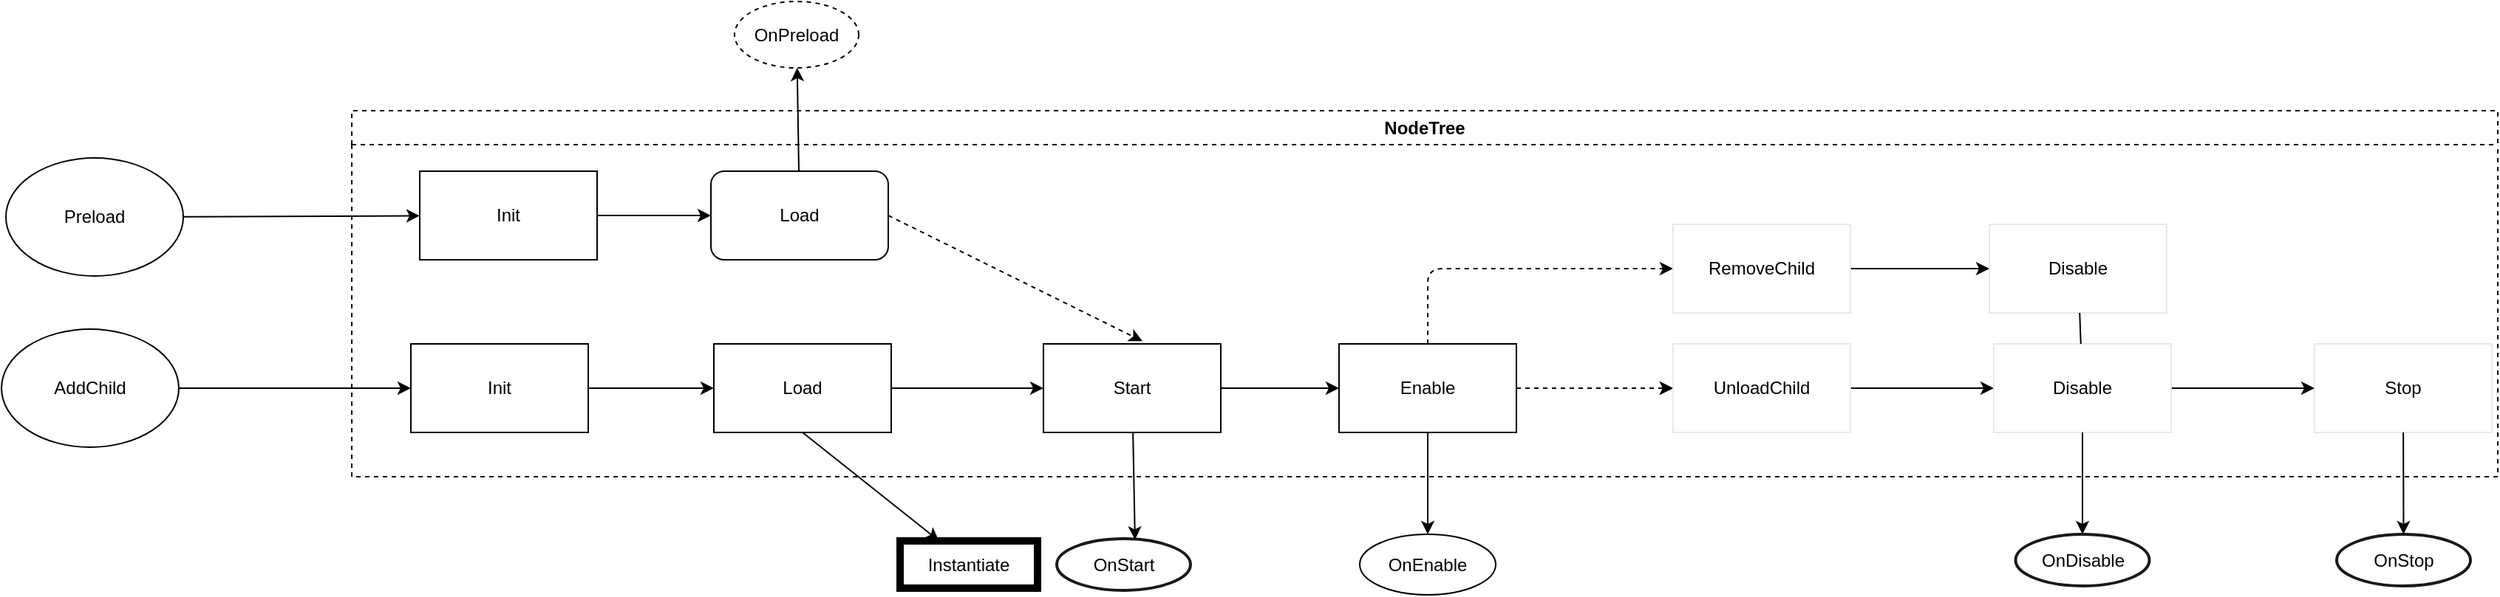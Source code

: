 <mxfile>
    <diagram id="A5OTelkN6WRSNJo3iayh" name="NodeLifeTime">
        <mxGraphModel dx="2293" dy="1261" grid="0" gridSize="10" guides="1" tooltips="1" connect="1" arrows="1" fold="1" page="1" pageScale="1" pageWidth="1169" pageHeight="827" math="0" shadow="0">
            <root>
                <mxCell id="0"/>
                <mxCell id="1" parent="0"/>
                <mxCell id="29" value="" style="edgeStyle=none;html=1;shadow=0;exitX=0.5;exitY=1;exitDx=0;exitDy=0;" parent="1" source="2" target="28" edge="1">
                    <mxGeometry relative="1" as="geometry"/>
                </mxCell>
                <mxCell id="18" style="edgeStyle=none;html=1;entryX=0.5;entryY=0;entryDx=0;entryDy=0;shadow=0;exitX=1;exitY=0.5;exitDx=0;exitDy=0;" parent="1" source="7" edge="1">
                    <mxGeometry relative="1" as="geometry">
                        <mxPoint x="118" y="59" as="targetPoint"/>
                    </mxGeometry>
                </mxCell>
                <mxCell id="25" value="NodeTree" style="swimlane;whiteSpace=wrap;html=1;dashed=1;" parent="1" vertex="1">
                    <mxGeometry x="-187" y="14" width="1452" height="248" as="geometry"/>
                </mxCell>
                <mxCell id="6" value="AddChild" style="ellipse;whiteSpace=wrap;html=1;" parent="25" vertex="1">
                    <mxGeometry x="-237" y="148" width="120" height="80" as="geometry"/>
                </mxCell>
                <mxCell id="20" style="edgeStyle=none;html=1;shadow=0;" parent="25" source="6" target="19" edge="1">
                    <mxGeometry relative="1" as="geometry"/>
                </mxCell>
                <mxCell id="49" value="Stop" style="rounded=0;whiteSpace=wrap;html=1;strokeColor=#E6E6E6;strokeWidth=1;opacity=90;" parent="25" vertex="1">
                    <mxGeometry x="1328" y="158" width="120" height="60" as="geometry"/>
                </mxCell>
                <mxCell id="48" value="Disable" style="rounded=0;whiteSpace=wrap;html=1;strokeColor=#E6E6E6;strokeWidth=1;opacity=90;" parent="25" vertex="1">
                    <mxGeometry x="1108" y="77" width="120" height="60" as="geometry"/>
                </mxCell>
                <mxCell id="68" style="edgeStyle=none;html=1;dashed=1;" parent="25" source="16" target="65" edge="1">
                    <mxGeometry relative="1" as="geometry"/>
                </mxCell>
                <mxCell id="70" value="" style="edgeStyle=none;html=1;dashed=1;" parent="25" source="16" target="65" edge="1">
                    <mxGeometry relative="1" as="geometry"/>
                </mxCell>
                <mxCell id="72" style="edgeStyle=orthogonalEdgeStyle;html=1;entryX=0;entryY=0.5;entryDx=0;entryDy=0;dashed=1;exitX=0.5;exitY=0;exitDx=0;exitDy=0;" parent="25" source="16" target="71" edge="1">
                    <mxGeometry relative="1" as="geometry"/>
                </mxCell>
                <mxCell id="16" value="Enable" style="rounded=0;whiteSpace=wrap;html=1;" parent="25" vertex="1">
                    <mxGeometry x="668" y="158" width="120" height="60" as="geometry"/>
                </mxCell>
                <mxCell id="4" value="Start" style="rounded=0;whiteSpace=wrap;html=1;" parent="25" vertex="1">
                    <mxGeometry x="468" y="158" width="120" height="60" as="geometry"/>
                </mxCell>
                <mxCell id="2" value="Load" style="rounded=0;whiteSpace=wrap;html=1;" parent="25" vertex="1">
                    <mxGeometry x="245" y="158" width="120" height="60" as="geometry"/>
                </mxCell>
                <mxCell id="19" value="Init" style="rounded=0;whiteSpace=wrap;html=1;" parent="25" vertex="1">
                    <mxGeometry x="40" y="158" width="120" height="60" as="geometry"/>
                </mxCell>
                <mxCell id="17" value="" style="edgeStyle=none;html=1;shadow=0;" parent="25" source="4" target="16" edge="1">
                    <mxGeometry relative="1" as="geometry"/>
                </mxCell>
                <mxCell id="5" style="edgeStyle=none;html=1;entryX=0;entryY=0.5;entryDx=0;entryDy=0;" parent="25" source="2" target="4" edge="1">
                    <mxGeometry relative="1" as="geometry"/>
                </mxCell>
                <mxCell id="21" style="edgeStyle=none;html=1;shadow=0;" parent="25" source="19" target="2" edge="1">
                    <mxGeometry relative="1" as="geometry"/>
                </mxCell>
                <mxCell id="mJpEPDaymt8Dd93Wshyk-91" style="edgeStyle=none;html=1;entryX=0;entryY=0.5;entryDx=0;entryDy=0;" parent="25" source="65" target="mJpEPDaymt8Dd93Wshyk-89" edge="1">
                    <mxGeometry relative="1" as="geometry"/>
                </mxCell>
                <mxCell id="65" value="UnloadChild" style="rounded=0;whiteSpace=wrap;html=1;strokeColor=#E6E6E6;strokeWidth=1;opacity=90;" parent="25" vertex="1">
                    <mxGeometry x="894" y="158" width="120" height="60" as="geometry"/>
                </mxCell>
                <mxCell id="86" style="edgeStyle=none;html=1;entryX=0;entryY=0.5;entryDx=0;entryDy=0;" parent="25" source="71" target="48" edge="1">
                    <mxGeometry relative="1" as="geometry"/>
                </mxCell>
                <mxCell id="71" value="RemoveChild" style="rounded=0;whiteSpace=wrap;html=1;strokeColor=#E6E6E6;strokeWidth=1;opacity=90;" parent="25" vertex="1">
                    <mxGeometry x="894" y="77" width="120" height="60" as="geometry"/>
                </mxCell>
                <mxCell id="BP1Qwh6fIGYaopeSwBrE-94" value="" style="edgeStyle=none;html=1;" parent="25" source="7" target="BP1Qwh6fIGYaopeSwBrE-93" edge="1">
                    <mxGeometry relative="1" as="geometry"/>
                </mxCell>
                <mxCell id="F8ezwsKEBXwylFDYov4i-86" style="edgeStyle=none;html=1;entryX=0.558;entryY=-0.031;entryDx=0;entryDy=0;entryPerimeter=0;dashed=1;exitX=1;exitY=0.5;exitDx=0;exitDy=0;" parent="25" source="7" target="4" edge="1">
                    <mxGeometry relative="1" as="geometry"/>
                </mxCell>
                <mxCell id="7" value="Load" style="rounded=1;whiteSpace=wrap;html=1;" parent="25" vertex="1">
                    <mxGeometry x="243" y="41" width="120" height="60" as="geometry"/>
                </mxCell>
                <mxCell id="mJpEPDaymt8Dd93Wshyk-92" style="edgeStyle=none;html=1;" parent="25" source="mJpEPDaymt8Dd93Wshyk-89" target="49" edge="1">
                    <mxGeometry relative="1" as="geometry"/>
                </mxCell>
                <mxCell id="mJpEPDaymt8Dd93Wshyk-89" value="Disable" style="rounded=0;whiteSpace=wrap;html=1;strokeColor=#E6E6E6;strokeWidth=1;opacity=90;" parent="25" vertex="1">
                    <mxGeometry x="1111" y="158" width="120" height="60" as="geometry"/>
                </mxCell>
                <mxCell id="mJpEPDaymt8Dd93Wshyk-90" value="" style="edgeStyle=none;html=1;endArrow=none;" parent="25" source="48" target="mJpEPDaymt8Dd93Wshyk-89" edge="1">
                    <mxGeometry relative="1" as="geometry">
                        <mxPoint x="1170.872" y="172" as="sourcePoint"/>
                        <mxPoint x="1170.381" y="287.002" as="targetPoint"/>
                    </mxGeometry>
                </mxCell>
                <mxCell id="BP1Qwh6fIGYaopeSwBrE-90" style="edgeStyle=none;html=1;" parent="25" source="BP1Qwh6fIGYaopeSwBrE-86" target="7" edge="1">
                    <mxGeometry relative="1" as="geometry"/>
                </mxCell>
                <mxCell id="BP1Qwh6fIGYaopeSwBrE-86" value="Init" style="rounded=0;whiteSpace=wrap;html=1;" parent="25" vertex="1">
                    <mxGeometry x="46" y="41" width="120" height="60" as="geometry"/>
                </mxCell>
                <mxCell id="BP1Qwh6fIGYaopeSwBrE-93" value="OnPreload" style="ellipse;whiteSpace=wrap;html=1;rounded=1;dashed=1;" parent="25" vertex="1">
                    <mxGeometry x="259" y="-74" width="84" height="45" as="geometry"/>
                </mxCell>
                <mxCell id="28" value="Instantiate" style="rounded=0;whiteSpace=wrap;html=1;strokeWidth=5;" parent="1" vertex="1">
                    <mxGeometry x="184" y="305.5" width="93" height="32" as="geometry"/>
                </mxCell>
                <mxCell id="MQkDsiNFDYe0MctEY4xi-68" value="OnStart" style="ellipse;whiteSpace=wrap;html=1;rounded=0;strokeWidth=2;opacity=90;" parent="1" vertex="1">
                    <mxGeometry x="290" y="304" width="90.5" height="35" as="geometry"/>
                </mxCell>
                <mxCell id="74" value="OnStop" style="ellipse;whiteSpace=wrap;html=1;rounded=0;strokeWidth=2;opacity=90;" parent="1" vertex="1">
                    <mxGeometry x="1156" y="301" width="90.5" height="35" as="geometry"/>
                </mxCell>
                <mxCell id="75" style="html=1;entryX=0.585;entryY=0.019;entryDx=0;entryDy=0;entryPerimeter=0;" parent="1" source="4" target="MQkDsiNFDYe0MctEY4xi-68" edge="1">
                    <mxGeometry relative="1" as="geometry"/>
                </mxCell>
                <mxCell id="77" style="edgeStyle=none;html=1;entryX=0.5;entryY=0;entryDx=0;entryDy=0;" parent="1" source="49" target="74" edge="1">
                    <mxGeometry relative="1" as="geometry"/>
                </mxCell>
                <mxCell id="82" value="OnDisable" style="ellipse;whiteSpace=wrap;html=1;rounded=0;strokeWidth=2;opacity=90;" parent="1" vertex="1">
                    <mxGeometry x="938.75" y="301" width="90.5" height="35" as="geometry"/>
                </mxCell>
                <mxCell id="85" style="edgeStyle=none;html=1;startArrow=none;" parent="1" source="mJpEPDaymt8Dd93Wshyk-89" target="82" edge="1">
                    <mxGeometry relative="1" as="geometry"/>
                </mxCell>
                <mxCell id="mJpEPDaymt8Dd93Wshyk-87" value="OnEnable" style="ellipse;whiteSpace=wrap;html=1;rounded=0;" parent="1" vertex="1">
                    <mxGeometry x="495" y="301" width="92" height="41" as="geometry"/>
                </mxCell>
                <mxCell id="mJpEPDaymt8Dd93Wshyk-88" value="" style="edgeStyle=none;html=1;" parent="1" source="16" target="mJpEPDaymt8Dd93Wshyk-87" edge="1">
                    <mxGeometry relative="1" as="geometry"/>
                </mxCell>
                <mxCell id="BP1Qwh6fIGYaopeSwBrE-88" style="edgeStyle=none;html=1;" parent="1" source="BP1Qwh6fIGYaopeSwBrE-87" target="BP1Qwh6fIGYaopeSwBrE-86" edge="1">
                    <mxGeometry relative="1" as="geometry"/>
                </mxCell>
                <mxCell id="BP1Qwh6fIGYaopeSwBrE-87" value="Preload" style="ellipse;whiteSpace=wrap;html=1;" parent="1" vertex="1">
                    <mxGeometry x="-421" y="46" width="120" height="80" as="geometry"/>
                </mxCell>
            </root>
        </mxGraphModel>
    </diagram>
    <diagram name="Push Sync Transition" id="yaJfF2sz0SlJrVwHLT6X">
        <mxGraphModel dx="1849" dy="210" grid="0" gridSize="10" guides="1" tooltips="1" connect="1" arrows="1" fold="1" page="1" pageScale="1" pageWidth="1169" pageHeight="827" math="0" shadow="0">
            <root>
                <mxCell id="xb9v_Jw2e8wc7UPpi7bk-0"/>
                <mxCell id="xb9v_Jw2e8wc7UPpi7bk-1" parent="xb9v_Jw2e8wc7UPpi7bk-0"/>
                <mxCell id="xb9v_Jw2e8wc7UPpi7bk-2" value="" style="edgeStyle=none;html=1;shadow=0;exitX=0.5;exitY=1;exitDx=0;exitDy=0;" parent="xb9v_Jw2e8wc7UPpi7bk-1" source="xb9v_Jw2e8wc7UPpi7bk-15" target="xb9v_Jw2e8wc7UPpi7bk-28" edge="1">
                    <mxGeometry relative="1" as="geometry"/>
                </mxCell>
                <mxCell id="xb9v_Jw2e8wc7UPpi7bk-3" style="edgeStyle=none;html=1;entryX=0.5;entryY=0;entryDx=0;entryDy=0;shadow=0;exitX=1;exitY=0.5;exitDx=0;exitDy=0;" parent="xb9v_Jw2e8wc7UPpi7bk-1" source="xb9v_Jw2e8wc7UPpi7bk-25" edge="1">
                    <mxGeometry relative="1" as="geometry">
                        <mxPoint x="118" y="59" as="targetPoint"/>
                    </mxGeometry>
                </mxCell>
                <mxCell id="xb9v_Jw2e8wc7UPpi7bk-4" value="NodeTree" style="swimlane;whiteSpace=wrap;html=1;dashed=1;" parent="xb9v_Jw2e8wc7UPpi7bk-1" vertex="1">
                    <mxGeometry x="-187" y="14" width="1452" height="248" as="geometry"/>
                </mxCell>
                <mxCell id="xb9v_Jw2e8wc7UPpi7bk-7" value="Stop" style="rounded=0;whiteSpace=wrap;html=1;strokeColor=#E6E6E6;strokeWidth=1;opacity=90;" parent="xb9v_Jw2e8wc7UPpi7bk-4" vertex="1">
                    <mxGeometry x="1328" y="158" width="120" height="60" as="geometry"/>
                </mxCell>
                <mxCell id="xb9v_Jw2e8wc7UPpi7bk-9" value="Disable" style="rounded=0;whiteSpace=wrap;html=1;strokeColor=#E6E6E6;strokeWidth=1;opacity=90;" parent="xb9v_Jw2e8wc7UPpi7bk-4" vertex="1">
                    <mxGeometry x="1115" y="77" width="120" height="60" as="geometry"/>
                </mxCell>
                <mxCell id="xb9v_Jw2e8wc7UPpi7bk-10" style="edgeStyle=none;html=1;dashed=1;" parent="xb9v_Jw2e8wc7UPpi7bk-4" source="xb9v_Jw2e8wc7UPpi7bk-13" target="xb9v_Jw2e8wc7UPpi7bk-21" edge="1">
                    <mxGeometry relative="1" as="geometry"/>
                </mxCell>
                <mxCell id="xb9v_Jw2e8wc7UPpi7bk-11" value="" style="edgeStyle=none;html=1;dashed=1;" parent="xb9v_Jw2e8wc7UPpi7bk-4" source="xb9v_Jw2e8wc7UPpi7bk-13" target="xb9v_Jw2e8wc7UPpi7bk-21" edge="1">
                    <mxGeometry relative="1" as="geometry"/>
                </mxCell>
                <mxCell id="xb9v_Jw2e8wc7UPpi7bk-12" style="edgeStyle=orthogonalEdgeStyle;html=1;entryX=0;entryY=0.5;entryDx=0;entryDy=0;dashed=1;exitX=0.5;exitY=0;exitDx=0;exitDy=0;" parent="xb9v_Jw2e8wc7UPpi7bk-4" source="xb9v_Jw2e8wc7UPpi7bk-13" target="xb9v_Jw2e8wc7UPpi7bk-23" edge="1">
                    <mxGeometry relative="1" as="geometry"/>
                </mxCell>
                <mxCell id="xb9v_Jw2e8wc7UPpi7bk-13" value="Enable" style="rounded=0;whiteSpace=wrap;html=1;" parent="xb9v_Jw2e8wc7UPpi7bk-4" vertex="1">
                    <mxGeometry x="668" y="158" width="120" height="60" as="geometry"/>
                </mxCell>
                <mxCell id="xb9v_Jw2e8wc7UPpi7bk-14" value="Start" style="rounded=0;whiteSpace=wrap;html=1;" parent="xb9v_Jw2e8wc7UPpi7bk-4" vertex="1">
                    <mxGeometry x="468" y="158" width="120" height="60" as="geometry"/>
                </mxCell>
                <mxCell id="xb9v_Jw2e8wc7UPpi7bk-15" value="Load" style="rounded=0;whiteSpace=wrap;html=1;" parent="xb9v_Jw2e8wc7UPpi7bk-4" vertex="1">
                    <mxGeometry x="245" y="158" width="120" height="60" as="geometry"/>
                </mxCell>
                <mxCell id="xb9v_Jw2e8wc7UPpi7bk-16" value="Init" style="rounded=0;whiteSpace=wrap;html=1;" parent="xb9v_Jw2e8wc7UPpi7bk-4" vertex="1">
                    <mxGeometry x="40" y="158" width="120" height="60" as="geometry"/>
                </mxCell>
                <mxCell id="xb9v_Jw2e8wc7UPpi7bk-18" value="" style="edgeStyle=none;html=1;shadow=0;" parent="xb9v_Jw2e8wc7UPpi7bk-4" source="xb9v_Jw2e8wc7UPpi7bk-14" target="xb9v_Jw2e8wc7UPpi7bk-13" edge="1">
                    <mxGeometry relative="1" as="geometry"/>
                </mxCell>
                <mxCell id="xb9v_Jw2e8wc7UPpi7bk-19" style="edgeStyle=none;html=1;entryX=0;entryY=0.5;entryDx=0;entryDy=0;" parent="xb9v_Jw2e8wc7UPpi7bk-4" source="xb9v_Jw2e8wc7UPpi7bk-15" target="xb9v_Jw2e8wc7UPpi7bk-14" edge="1">
                    <mxGeometry relative="1" as="geometry"/>
                </mxCell>
                <mxCell id="xb9v_Jw2e8wc7UPpi7bk-20" style="edgeStyle=none;html=1;shadow=0;" parent="xb9v_Jw2e8wc7UPpi7bk-4" source="xb9v_Jw2e8wc7UPpi7bk-16" target="xb9v_Jw2e8wc7UPpi7bk-15" edge="1">
                    <mxGeometry relative="1" as="geometry"/>
                </mxCell>
                <mxCell id="u-BHhsVlubBj0QpqqAEM-1" style="edgeStyle=none;html=1;entryX=0;entryY=0.5;entryDx=0;entryDy=0;" parent="xb9v_Jw2e8wc7UPpi7bk-4" source="xb9v_Jw2e8wc7UPpi7bk-21" target="u-BHhsVlubBj0QpqqAEM-0" edge="1">
                    <mxGeometry relative="1" as="geometry"/>
                </mxCell>
                <mxCell id="xb9v_Jw2e8wc7UPpi7bk-21" value="UnloadChild" style="rounded=0;whiteSpace=wrap;html=1;strokeColor=#E6E6E6;strokeWidth=1;opacity=90;" parent="xb9v_Jw2e8wc7UPpi7bk-4" vertex="1">
                    <mxGeometry x="894" y="158" width="120" height="60" as="geometry"/>
                </mxCell>
                <mxCell id="xb9v_Jw2e8wc7UPpi7bk-22" style="edgeStyle=none;html=1;entryX=0;entryY=0.5;entryDx=0;entryDy=0;" parent="xb9v_Jw2e8wc7UPpi7bk-4" source="xb9v_Jw2e8wc7UPpi7bk-23" target="xb9v_Jw2e8wc7UPpi7bk-9" edge="1">
                    <mxGeometry relative="1" as="geometry"/>
                </mxCell>
                <mxCell id="xb9v_Jw2e8wc7UPpi7bk-23" value="RemoveChild" style="rounded=0;whiteSpace=wrap;html=1;strokeColor=#E6E6E6;strokeWidth=1;opacity=90;" parent="xb9v_Jw2e8wc7UPpi7bk-4" vertex="1">
                    <mxGeometry x="894" y="77" width="120" height="60" as="geometry"/>
                </mxCell>
                <mxCell id="L1cVXlyaFcQABChG8f2F-0" style="edgeStyle=none;html=1;entryX=0.5;entryY=0;entryDx=0;entryDy=0;dashed=1;exitX=1;exitY=0.5;exitDx=0;exitDy=0;" parent="xb9v_Jw2e8wc7UPpi7bk-4" source="xb9v_Jw2e8wc7UPpi7bk-25" target="xb9v_Jw2e8wc7UPpi7bk-14" edge="1">
                    <mxGeometry relative="1" as="geometry"/>
                </mxCell>
                <mxCell id="xb9v_Jw2e8wc7UPpi7bk-25" value="load" style="rounded=1;whiteSpace=wrap;html=1;" parent="xb9v_Jw2e8wc7UPpi7bk-4" vertex="1">
                    <mxGeometry x="245" y="36" width="120" height="60" as="geometry"/>
                </mxCell>
                <mxCell id="u-BHhsVlubBj0QpqqAEM-2" style="edgeStyle=none;html=1;" parent="xb9v_Jw2e8wc7UPpi7bk-4" source="u-BHhsVlubBj0QpqqAEM-0" target="xb9v_Jw2e8wc7UPpi7bk-7" edge="1">
                    <mxGeometry relative="1" as="geometry"/>
                </mxCell>
                <mxCell id="u-BHhsVlubBj0QpqqAEM-0" value="Disable" style="rounded=0;whiteSpace=wrap;html=1;strokeColor=#E6E6E6;strokeWidth=1;opacity=90;" parent="xb9v_Jw2e8wc7UPpi7bk-4" vertex="1">
                    <mxGeometry x="1119" y="158" width="120" height="60" as="geometry"/>
                </mxCell>
                <mxCell id="1RxVfgZ5PEMN_GzxHO6B-3" style="edgeStyle=none;html=1;" parent="xb9v_Jw2e8wc7UPpi7bk-4" source="1RxVfgZ5PEMN_GzxHO6B-1" target="xb9v_Jw2e8wc7UPpi7bk-25" edge="1">
                    <mxGeometry relative="1" as="geometry"/>
                </mxCell>
                <mxCell id="1RxVfgZ5PEMN_GzxHO6B-1" value="Init" style="rounded=0;whiteSpace=wrap;html=1;" parent="xb9v_Jw2e8wc7UPpi7bk-4" vertex="1">
                    <mxGeometry x="40" y="36" width="120" height="60" as="geometry"/>
                </mxCell>
                <mxCell id="xb9v_Jw2e8wc7UPpi7bk-28" value="Instantiate" style="rounded=0;whiteSpace=wrap;html=1;strokeWidth=5;" parent="xb9v_Jw2e8wc7UPpi7bk-1" vertex="1">
                    <mxGeometry x="198" y="295" width="71" height="39" as="geometry"/>
                </mxCell>
                <mxCell id="xb9v_Jw2e8wc7UPpi7bk-29" value="UIController" style="swimlane;horizontal=0;whiteSpace=wrap;html=1;strokeColor=#E6E6E6;strokeWidth=1;opacity=90;" parent="xb9v_Jw2e8wc7UPpi7bk-1" vertex="1">
                    <mxGeometry x="3" y="396" width="1386" height="294" as="geometry"/>
                </mxCell>
                <mxCell id="vVJ393MpqzbD1eXz4jGF-0" style="edgeStyle=none;html=1;entryX=0;entryY=0.5;entryDx=0;entryDy=0;" parent="xb9v_Jw2e8wc7UPpi7bk-29" source="nKx9EqskjHcPCg_lNTWw-0" target="fIvGRol9DeU4ZWVQMopD-1" edge="1">
                    <mxGeometry relative="1" as="geometry"/>
                </mxCell>
                <mxCell id="nKx9EqskjHcPCg_lNTWw-0" value="Prepare" style="whiteSpace=wrap;html=1;rounded=0;strokeWidth=2;perimeterSpacing=2;opacity=90;" parent="xb9v_Jw2e8wc7UPpi7bk-29" vertex="1">
                    <mxGeometry x="52" y="12" width="120" height="60" as="geometry"/>
                </mxCell>
                <mxCell id="fIvGRol9DeU4ZWVQMopD-1" value="" style="rhombus;whiteSpace=wrap;html=1;rounded=0;strokeWidth=5;" parent="xb9v_Jw2e8wc7UPpi7bk-29" vertex="1">
                    <mxGeometry x="495" y="2" width="80" height="80" as="geometry"/>
                </mxCell>
                <mxCell id="xb9v_Jw2e8wc7UPpi7bk-30" value="" style="group" parent="xb9v_Jw2e8wc7UPpi7bk-29" vertex="1" connectable="0">
                    <mxGeometry x="786" y="12" width="544" height="201" as="geometry"/>
                </mxCell>
                <mxCell id="xb9v_Jw2e8wc7UPpi7bk-31" value="BeforeExit" style="whiteSpace=wrap;html=1;rounded=0;strokeWidth=2;perimeterSpacing=2;opacity=90;" parent="xb9v_Jw2e8wc7UPpi7bk-30" vertex="1">
                    <mxGeometry width="120" height="60" as="geometry"/>
                </mxCell>
                <mxCell id="xb9v_Jw2e8wc7UPpi7bk-32" value="BeforeEnter" style="whiteSpace=wrap;html=1;rounded=0;strokeWidth=2;opacity=90;" parent="xb9v_Jw2e8wc7UPpi7bk-30" vertex="1">
                    <mxGeometry x="224" width="120" height="60" as="geometry"/>
                </mxCell>
                <mxCell id="xb9v_Jw2e8wc7UPpi7bk-33" value="Exit" style="whiteSpace=wrap;html=1;rounded=0;strokeWidth=2;opacity=90;" parent="xb9v_Jw2e8wc7UPpi7bk-30" vertex="1">
                    <mxGeometry x="424" width="120" height="60" as="geometry"/>
                </mxCell>
                <mxCell id="xb9v_Jw2e8wc7UPpi7bk-34" style="edgeStyle=none;html=1;entryX=0;entryY=0.5;entryDx=0;entryDy=0;shadow=0;" parent="xb9v_Jw2e8wc7UPpi7bk-30" source="xb9v_Jw2e8wc7UPpi7bk-31" target="xb9v_Jw2e8wc7UPpi7bk-32" edge="1">
                    <mxGeometry relative="1" as="geometry"/>
                </mxCell>
                <mxCell id="xb9v_Jw2e8wc7UPpi7bk-35" value="" style="edgeStyle=none;html=1;shadow=0;exitX=1;exitY=0.5;exitDx=0;exitDy=0;entryX=0;entryY=0.5;entryDx=0;entryDy=0;" parent="xb9v_Jw2e8wc7UPpi7bk-30" source="xb9v_Jw2e8wc7UPpi7bk-32" target="xb9v_Jw2e8wc7UPpi7bk-33" edge="1">
                    <mxGeometry relative="1" as="geometry"/>
                </mxCell>
                <mxCell id="xb9v_Jw2e8wc7UPpi7bk-43" value="OnDisable" style="ellipse;whiteSpace=wrap;html=1;strokeColor=#E6E6E6;rounded=0;strokeWidth=2;opacity=90;" parent="xb9v_Jw2e8wc7UPpi7bk-30" vertex="1">
                    <mxGeometry x="13" y="119" width="94" height="35" as="geometry"/>
                </mxCell>
                <mxCell id="xb9v_Jw2e8wc7UPpi7bk-44" value="" style="edgeStyle=none;html=1;shadow=0;dashed=1;dashPattern=1 1;exitX=0.5;exitY=1;exitDx=0;exitDy=0;" parent="xb9v_Jw2e8wc7UPpi7bk-30" source="xb9v_Jw2e8wc7UPpi7bk-31" target="xb9v_Jw2e8wc7UPpi7bk-43" edge="1">
                    <mxGeometry relative="1" as="geometry"/>
                </mxCell>
                <mxCell id="xb9v_Jw2e8wc7UPpi7bk-45" value="OnEnable" style="ellipse;whiteSpace=wrap;html=1;strokeColor=#E6E6E6;rounded=0;strokeWidth=2;opacity=90;" parent="xb9v_Jw2e8wc7UPpi7bk-30" vertex="1">
                    <mxGeometry x="237.5" y="118" width="93" height="37" as="geometry"/>
                </mxCell>
                <mxCell id="xb9v_Jw2e8wc7UPpi7bk-46" value="" style="edgeStyle=none;html=1;shadow=0;dashed=1;dashPattern=1 1;exitX=0.5;exitY=1;exitDx=0;exitDy=0;" parent="xb9v_Jw2e8wc7UPpi7bk-30" source="xb9v_Jw2e8wc7UPpi7bk-32" target="xb9v_Jw2e8wc7UPpi7bk-45" edge="1">
                    <mxGeometry relative="1" as="geometry"/>
                </mxCell>
                <mxCell id="fIvGRol9DeU4ZWVQMopD-4" style="edgeStyle=none;html=1;" parent="xb9v_Jw2e8wc7UPpi7bk-29" source="fIvGRol9DeU4ZWVQMopD-1" target="xb9v_Jw2e8wc7UPpi7bk-31" edge="1">
                    <mxGeometry relative="1" as="geometry"/>
                </mxCell>
                <mxCell id="xb9v_Jw2e8wc7UPpi7bk-36" value="AfterExit" style="whiteSpace=wrap;html=1;rounded=0;strokeWidth=2;opacity=90;strokeColor=#E6E6E6;" parent="xb9v_Jw2e8wc7UPpi7bk-29" vertex="1">
                    <mxGeometry x="786" y="219" width="120" height="60" as="geometry"/>
                </mxCell>
                <mxCell id="xb9v_Jw2e8wc7UPpi7bk-37" value="AfterEnter" style="whiteSpace=wrap;html=1;rounded=0;strokeWidth=2;opacity=90;strokeColor=#E6E6E6;" parent="xb9v_Jw2e8wc7UPpi7bk-29" vertex="1">
                    <mxGeometry x="1010" y="219" width="120" height="60" as="geometry"/>
                </mxCell>
                <mxCell id="xb9v_Jw2e8wc7UPpi7bk-38" value="Enter" style="whiteSpace=wrap;html=1;rounded=0;strokeWidth=2;opacity=90;strokeColor=#E6E6E6;" parent="xb9v_Jw2e8wc7UPpi7bk-29" vertex="1">
                    <mxGeometry x="1210" y="219" width="120" height="60" as="geometry"/>
                </mxCell>
                <mxCell id="xb9v_Jw2e8wc7UPpi7bk-39" value="" style="edgeStyle=none;html=1;shadow=0;" parent="xb9v_Jw2e8wc7UPpi7bk-29" source="xb9v_Jw2e8wc7UPpi7bk-37" target="xb9v_Jw2e8wc7UPpi7bk-36" edge="1">
                    <mxGeometry relative="1" as="geometry"/>
                </mxCell>
                <mxCell id="xb9v_Jw2e8wc7UPpi7bk-41" value="" style="edgeStyle=none;html=1;shadow=0;" parent="xb9v_Jw2e8wc7UPpi7bk-29" source="xb9v_Jw2e8wc7UPpi7bk-38" target="xb9v_Jw2e8wc7UPpi7bk-37" edge="1">
                    <mxGeometry relative="1" as="geometry"/>
                </mxCell>
                <mxCell id="xb9v_Jw2e8wc7UPpi7bk-40" style="edgeStyle=none;html=1;shadow=0;" parent="xb9v_Jw2e8wc7UPpi7bk-29" source="xb9v_Jw2e8wc7UPpi7bk-33" target="xb9v_Jw2e8wc7UPpi7bk-38" edge="1">
                    <mxGeometry relative="1" as="geometry"/>
                </mxCell>
                <mxCell id="xb9v_Jw2e8wc7UPpi7bk-42" value="OnStart" style="ellipse;whiteSpace=wrap;html=1;rounded=0;strokeWidth=2;opacity=90;" parent="xb9v_Jw2e8wc7UPpi7bk-1" vertex="1">
                    <mxGeometry x="288" y="299" width="90.5" height="35" as="geometry"/>
                </mxCell>
                <mxCell id="xb9v_Jw2e8wc7UPpi7bk-47" value="&lt;h1&gt;SequenceLogic&lt;/h1&gt;&lt;p&gt;执行顺序不一样，但业务的逻辑执行顺序是一样的&lt;/p&gt;" style="text;html=1;strokeColor=none;fillColor=none;spacing=5;spacingTop=-20;whiteSpace=wrap;overflow=hidden;rounded=0;strokeWidth=1;opacity=90;" parent="xb9v_Jw2e8wc7UPpi7bk-1" vertex="1">
                    <mxGeometry x="-351" y="436" width="190" height="120" as="geometry"/>
                </mxCell>
                <mxCell id="xb9v_Jw2e8wc7UPpi7bk-48" value="&lt;h1&gt;Promise&lt;/h1&gt;&lt;div&gt;每一个节点都是异步的，例如BeforeEnter 中需要等待动态配置的图片加载完成&lt;/div&gt;" style="text;html=1;strokeColor=none;fillColor=none;spacing=5;spacingTop=-20;whiteSpace=wrap;overflow=hidden;rounded=0;strokeWidth=1;opacity=90;" parent="xb9v_Jw2e8wc7UPpi7bk-1" vertex="1">
                    <mxGeometry x="-346" y="567" width="190" height="120" as="geometry"/>
                </mxCell>
                <mxCell id="xb9v_Jw2e8wc7UPpi7bk-49" value="OnStop" style="ellipse;whiteSpace=wrap;html=1;rounded=0;strokeWidth=2;opacity=90;" parent="xb9v_Jw2e8wc7UPpi7bk-1" vertex="1">
                    <mxGeometry x="1156" y="301" width="90.5" height="35" as="geometry"/>
                </mxCell>
                <mxCell id="xb9v_Jw2e8wc7UPpi7bk-50" style="html=1;entryX=0.585;entryY=0.019;entryDx=0;entryDy=0;entryPerimeter=0;" parent="xb9v_Jw2e8wc7UPpi7bk-1" source="xb9v_Jw2e8wc7UPpi7bk-14" target="xb9v_Jw2e8wc7UPpi7bk-42" edge="1">
                    <mxGeometry relative="1" as="geometry"/>
                </mxCell>
                <mxCell id="xb9v_Jw2e8wc7UPpi7bk-51" style="edgeStyle=none;html=1;entryX=0.5;entryY=0;entryDx=0;entryDy=0;" parent="xb9v_Jw2e8wc7UPpi7bk-1" source="xb9v_Jw2e8wc7UPpi7bk-7" target="xb9v_Jw2e8wc7UPpi7bk-49" edge="1">
                    <mxGeometry relative="1" as="geometry"/>
                </mxCell>
                <mxCell id="1RxVfgZ5PEMN_GzxHO6B-2" style="edgeStyle=none;html=1;entryX=0;entryY=0.5;entryDx=0;entryDy=0;" parent="xb9v_Jw2e8wc7UPpi7bk-1" source="1RxVfgZ5PEMN_GzxHO6B-0" target="1RxVfgZ5PEMN_GzxHO6B-1" edge="1">
                    <mxGeometry relative="1" as="geometry"/>
                </mxCell>
                <mxCell id="1RxVfgZ5PEMN_GzxHO6B-0" value="Preload" style="ellipse;whiteSpace=wrap;html=1;" parent="xb9v_Jw2e8wc7UPpi7bk-1" vertex="1">
                    <mxGeometry x="-416" y="40" width="120" height="80" as="geometry"/>
                </mxCell>
                <mxCell id="xb9v_Jw2e8wc7UPpi7bk-5" value="PushPage" style="ellipse;whiteSpace=wrap;html=1;" parent="xb9v_Jw2e8wc7UPpi7bk-1" vertex="1">
                    <mxGeometry x="-411" y="160" width="120" height="80" as="geometry"/>
                </mxCell>
                <mxCell id="xb9v_Jw2e8wc7UPpi7bk-6" style="edgeStyle=none;html=1;shadow=0;" parent="xb9v_Jw2e8wc7UPpi7bk-1" source="xb9v_Jw2e8wc7UPpi7bk-5" target="xb9v_Jw2e8wc7UPpi7bk-16" edge="1">
                    <mxGeometry relative="1" as="geometry"/>
                </mxCell>
                <mxCell id="a1juj4ppweay9mP_1XoV-0" style="edgeStyle=none;html=1;entryX=0.5;entryY=0;entryDx=0;entryDy=0;dashed=1;" parent="xb9v_Jw2e8wc7UPpi7bk-1" source="xb9v_Jw2e8wc7UPpi7bk-13" target="fIvGRol9DeU4ZWVQMopD-1" edge="1">
                    <mxGeometry relative="1" as="geometry"/>
                </mxCell>
                <mxCell id="a1juj4ppweay9mP_1XoV-1" value="按顺序调用" style="edgeLabel;html=1;align=center;verticalAlign=middle;resizable=0;points=[];" parent="a1juj4ppweay9mP_1XoV-0" vertex="1" connectable="0">
                    <mxGeometry x="0.41" y="4" relative="1" as="geometry">
                        <mxPoint as="offset"/>
                    </mxGeometry>
                </mxCell>
                <mxCell id="v1H2IiBCZJvduMhR8lHe-0" value="&lt;h1&gt;OnEnable&lt;/h1&gt;&lt;div&gt;正常业务逻辑，OnEnable 应该在动画前播放，通常会做些界面设置&lt;/div&gt;&lt;div&gt;&lt;br&gt;&lt;/div&gt;&lt;div&gt;因为Page 逻辑和NodeTree 不一致，所以OnEnable 放在Transition中&lt;/div&gt;" style="text;html=1;strokeColor=none;fillColor=none;spacing=5;spacingTop=-20;whiteSpace=wrap;overflow=hidden;rounded=0;strokeWidth=1;opacity=90;" parent="xb9v_Jw2e8wc7UPpi7bk-1" vertex="1">
                    <mxGeometry x="-630" y="496" width="190" height="120" as="geometry"/>
                </mxCell>
                <mxCell id="v1H2IiBCZJvduMhR8lHe-1" value="&lt;h1&gt;IsTransition&lt;/h1&gt;&lt;div&gt;Page 只有一个，所以IsTransition 会报错&lt;/div&gt;&lt;div&gt;&lt;br&gt;&lt;/div&gt;&lt;div&gt;每一步除了失败操作，还有超时操作（记得清除）。&lt;/div&gt;&lt;div&gt;不应该让一个Page 堵死。&lt;/div&gt;&lt;div&gt;&lt;br&gt;&lt;/div&gt;&lt;div&gt;&lt;br&gt;&lt;/div&gt;&lt;div&gt;销毁也要处理&lt;/div&gt;" style="text;html=1;strokeColor=none;fillColor=none;spacing=5;spacingTop=-20;whiteSpace=wrap;overflow=hidden;rounded=0;strokeWidth=1;opacity=90;" parent="xb9v_Jw2e8wc7UPpi7bk-1" vertex="1">
                    <mxGeometry x="-618" y="837" width="308" height="172" as="geometry"/>
                </mxCell>
                <mxCell id="v1H2IiBCZJvduMhR8lHe-2" value="&lt;h1&gt;OnAnimation Error&lt;/h1&gt;&lt;div&gt;内部NodeTree 会正常卸载资源，而且Controller 的lifecycle event将会正常调用,。 LifeCycle 与动画是否执行无关，无论动画是否失败。&lt;/div&gt;" style="text;html=1;strokeColor=none;fillColor=none;spacing=5;spacingTop=-20;whiteSpace=wrap;overflow=hidden;rounded=0;strokeWidth=1;opacity=90;" parent="xb9v_Jw2e8wc7UPpi7bk-1" vertex="1">
                    <mxGeometry x="-625" y="647" width="224" height="155" as="geometry"/>
                </mxCell>
            </root>
        </mxGraphModel>
    </diagram>
    <diagram name="Transition" id="fvK-jFqlEWxTIj0VyOJF">
        <mxGraphModel dx="1956" dy="304" grid="0" gridSize="10" guides="1" tooltips="1" connect="1" arrows="1" fold="1" page="1" pageScale="1" pageWidth="1169" pageHeight="827" math="0" shadow="0">
            <root>
                <mxCell id="5sjxAcTJfH2NXp1Xmc26-0"/>
                <mxCell id="5sjxAcTJfH2NXp1Xmc26-1" parent="5sjxAcTJfH2NXp1Xmc26-0"/>
                <mxCell id="5sjxAcTJfH2NXp1Xmc26-2" value="" style="edgeStyle=none;html=1;shadow=0;exitX=0.5;exitY=1;exitDx=0;exitDy=0;" parent="5sjxAcTJfH2NXp1Xmc26-1" source="5sjxAcTJfH2NXp1Xmc26-12" target="5sjxAcTJfH2NXp1Xmc26-27" edge="1">
                    <mxGeometry relative="1" as="geometry"/>
                </mxCell>
                <mxCell id="5sjxAcTJfH2NXp1Xmc26-3" style="edgeStyle=none;html=1;entryX=0.5;entryY=0;entryDx=0;entryDy=0;shadow=0;exitX=1;exitY=0.5;exitDx=0;exitDy=0;" parent="5sjxAcTJfH2NXp1Xmc26-1" source="5sjxAcTJfH2NXp1Xmc26-22" edge="1">
                    <mxGeometry relative="1" as="geometry">
                        <mxPoint x="118" y="59" as="targetPoint"/>
                    </mxGeometry>
                </mxCell>
                <mxCell id="5sjxAcTJfH2NXp1Xmc26-4" value="NodeTree" style="swimlane;whiteSpace=wrap;html=1;dashed=1;" parent="5sjxAcTJfH2NXp1Xmc26-1" vertex="1">
                    <mxGeometry x="-187" y="14" width="1452" height="248" as="geometry"/>
                </mxCell>
                <mxCell id="5sjxAcTJfH2NXp1Xmc26-5" value="Stop" style="rounded=0;whiteSpace=wrap;html=1;strokeColor=#E6E6E6;strokeWidth=1;opacity=90;" parent="5sjxAcTJfH2NXp1Xmc26-4" vertex="1">
                    <mxGeometry x="1328" y="158" width="120" height="60" as="geometry"/>
                </mxCell>
                <mxCell id="5sjxAcTJfH2NXp1Xmc26-6" value="Disable" style="rounded=0;whiteSpace=wrap;html=1;strokeColor=#E6E6E6;strokeWidth=1;opacity=90;" parent="5sjxAcTJfH2NXp1Xmc26-4" vertex="1">
                    <mxGeometry x="1115" y="77" width="120" height="60" as="geometry"/>
                </mxCell>
                <mxCell id="5sjxAcTJfH2NXp1Xmc26-7" style="edgeStyle=none;html=1;dashed=1;" parent="5sjxAcTJfH2NXp1Xmc26-4" source="5sjxAcTJfH2NXp1Xmc26-10" target="5sjxAcTJfH2NXp1Xmc26-18" edge="1">
                    <mxGeometry relative="1" as="geometry"/>
                </mxCell>
                <mxCell id="5sjxAcTJfH2NXp1Xmc26-8" value="" style="edgeStyle=none;html=1;dashed=1;" parent="5sjxAcTJfH2NXp1Xmc26-4" source="5sjxAcTJfH2NXp1Xmc26-10" target="5sjxAcTJfH2NXp1Xmc26-18" edge="1">
                    <mxGeometry relative="1" as="geometry"/>
                </mxCell>
                <mxCell id="5sjxAcTJfH2NXp1Xmc26-9" style="edgeStyle=orthogonalEdgeStyle;html=1;entryX=0;entryY=0.5;entryDx=0;entryDy=0;dashed=1;exitX=0.5;exitY=0;exitDx=0;exitDy=0;" parent="5sjxAcTJfH2NXp1Xmc26-4" source="5sjxAcTJfH2NXp1Xmc26-10" target="5sjxAcTJfH2NXp1Xmc26-20" edge="1">
                    <mxGeometry relative="1" as="geometry"/>
                </mxCell>
                <mxCell id="5sjxAcTJfH2NXp1Xmc26-10" value="Enable" style="rounded=0;whiteSpace=wrap;html=1;" parent="5sjxAcTJfH2NXp1Xmc26-4" vertex="1">
                    <mxGeometry x="668" y="158" width="120" height="60" as="geometry"/>
                </mxCell>
                <mxCell id="5sjxAcTJfH2NXp1Xmc26-11" value="Start" style="rounded=0;whiteSpace=wrap;html=1;" parent="5sjxAcTJfH2NXp1Xmc26-4" vertex="1">
                    <mxGeometry x="468" y="158" width="120" height="60" as="geometry"/>
                </mxCell>
                <mxCell id="5sjxAcTJfH2NXp1Xmc26-12" value="Load" style="rounded=0;whiteSpace=wrap;html=1;fillColor=#a20025;fontColor=#ffffff;strokeColor=#6F0000;" parent="5sjxAcTJfH2NXp1Xmc26-4" vertex="1">
                    <mxGeometry x="245" y="158" width="120" height="60" as="geometry"/>
                </mxCell>
                <mxCell id="5sjxAcTJfH2NXp1Xmc26-13" value="Init" style="rounded=0;whiteSpace=wrap;html=1;" parent="5sjxAcTJfH2NXp1Xmc26-4" vertex="1">
                    <mxGeometry x="40" y="158" width="120" height="60" as="geometry"/>
                </mxCell>
                <mxCell id="5sjxAcTJfH2NXp1Xmc26-14" value="" style="edgeStyle=none;html=1;shadow=0;" parent="5sjxAcTJfH2NXp1Xmc26-4" source="5sjxAcTJfH2NXp1Xmc26-11" target="5sjxAcTJfH2NXp1Xmc26-10" edge="1">
                    <mxGeometry relative="1" as="geometry"/>
                </mxCell>
                <mxCell id="5sjxAcTJfH2NXp1Xmc26-15" style="edgeStyle=none;html=1;entryX=0;entryY=0.5;entryDx=0;entryDy=0;" parent="5sjxAcTJfH2NXp1Xmc26-4" source="5sjxAcTJfH2NXp1Xmc26-12" target="5sjxAcTJfH2NXp1Xmc26-11" edge="1">
                    <mxGeometry relative="1" as="geometry"/>
                </mxCell>
                <mxCell id="5sjxAcTJfH2NXp1Xmc26-16" style="edgeStyle=none;html=1;shadow=0;" parent="5sjxAcTJfH2NXp1Xmc26-4" source="5sjxAcTJfH2NXp1Xmc26-13" target="5sjxAcTJfH2NXp1Xmc26-12" edge="1">
                    <mxGeometry relative="1" as="geometry"/>
                </mxCell>
                <mxCell id="5sjxAcTJfH2NXp1Xmc26-17" style="edgeStyle=none;html=1;entryX=0;entryY=0.5;entryDx=0;entryDy=0;" parent="5sjxAcTJfH2NXp1Xmc26-4" source="5sjxAcTJfH2NXp1Xmc26-18" target="5sjxAcTJfH2NXp1Xmc26-24" edge="1">
                    <mxGeometry relative="1" as="geometry"/>
                </mxCell>
                <mxCell id="5sjxAcTJfH2NXp1Xmc26-18" value="UnloadChild" style="rounded=0;whiteSpace=wrap;html=1;strokeColor=#E6E6E6;strokeWidth=1;opacity=90;" parent="5sjxAcTJfH2NXp1Xmc26-4" vertex="1">
                    <mxGeometry x="894" y="158" width="120" height="60" as="geometry"/>
                </mxCell>
                <mxCell id="5sjxAcTJfH2NXp1Xmc26-19" style="edgeStyle=none;html=1;entryX=0;entryY=0.5;entryDx=0;entryDy=0;" parent="5sjxAcTJfH2NXp1Xmc26-4" source="5sjxAcTJfH2NXp1Xmc26-20" target="5sjxAcTJfH2NXp1Xmc26-6" edge="1">
                    <mxGeometry relative="1" as="geometry"/>
                </mxCell>
                <mxCell id="5sjxAcTJfH2NXp1Xmc26-20" value="RemoveChild" style="rounded=0;whiteSpace=wrap;html=1;strokeColor=#E6E6E6;strokeWidth=1;opacity=90;" parent="5sjxAcTJfH2NXp1Xmc26-4" vertex="1">
                    <mxGeometry x="894" y="77" width="120" height="60" as="geometry"/>
                </mxCell>
                <mxCell id="5sjxAcTJfH2NXp1Xmc26-21" style="edgeStyle=none;html=1;entryX=0.5;entryY=0;entryDx=0;entryDy=0;dashed=1;exitX=1;exitY=0.5;exitDx=0;exitDy=0;" parent="5sjxAcTJfH2NXp1Xmc26-4" source="5sjxAcTJfH2NXp1Xmc26-22" target="5sjxAcTJfH2NXp1Xmc26-11" edge="1">
                    <mxGeometry relative="1" as="geometry"/>
                </mxCell>
                <mxCell id="5sjxAcTJfH2NXp1Xmc26-22" value="load" style="rounded=1;whiteSpace=wrap;html=1;fillColor=#a20025;fontColor=#ffffff;strokeColor=#6F0000;" parent="5sjxAcTJfH2NXp1Xmc26-4" vertex="1">
                    <mxGeometry x="245" y="36" width="120" height="60" as="geometry"/>
                </mxCell>
                <mxCell id="5sjxAcTJfH2NXp1Xmc26-23" style="edgeStyle=none;html=1;" parent="5sjxAcTJfH2NXp1Xmc26-4" source="5sjxAcTJfH2NXp1Xmc26-24" target="5sjxAcTJfH2NXp1Xmc26-5" edge="1">
                    <mxGeometry relative="1" as="geometry"/>
                </mxCell>
                <mxCell id="5sjxAcTJfH2NXp1Xmc26-24" value="Disable" style="rounded=0;whiteSpace=wrap;html=1;strokeColor=#E6E6E6;strokeWidth=1;opacity=90;" parent="5sjxAcTJfH2NXp1Xmc26-4" vertex="1">
                    <mxGeometry x="1119" y="158" width="120" height="60" as="geometry"/>
                </mxCell>
                <mxCell id="5sjxAcTJfH2NXp1Xmc26-25" style="edgeStyle=none;html=1;" parent="5sjxAcTJfH2NXp1Xmc26-4" source="5sjxAcTJfH2NXp1Xmc26-26" target="5sjxAcTJfH2NXp1Xmc26-22" edge="1">
                    <mxGeometry relative="1" as="geometry"/>
                </mxCell>
                <mxCell id="5sjxAcTJfH2NXp1Xmc26-26" value="Init" style="rounded=0;whiteSpace=wrap;html=1;" parent="5sjxAcTJfH2NXp1Xmc26-4" vertex="1">
                    <mxGeometry x="40" y="36" width="120" height="60" as="geometry"/>
                </mxCell>
                <mxCell id="5sjxAcTJfH2NXp1Xmc26-27" value="Instantiate" style="rounded=0;whiteSpace=wrap;html=1;strokeWidth=5;" parent="5sjxAcTJfH2NXp1Xmc26-1" vertex="1">
                    <mxGeometry x="198" y="295" width="71" height="39" as="geometry"/>
                </mxCell>
                <mxCell id="5sjxAcTJfH2NXp1Xmc26-28" value="UIController" style="swimlane;horizontal=0;whiteSpace=wrap;html=1;strokeColor=#E6E6E6;strokeWidth=1;opacity=90;" parent="5sjxAcTJfH2NXp1Xmc26-1" vertex="1">
                    <mxGeometry x="3" y="396" width="1386" height="294" as="geometry"/>
                </mxCell>
                <mxCell id="5sjxAcTJfH2NXp1Xmc26-29" style="edgeStyle=none;html=1;entryX=0;entryY=0.5;entryDx=0;entryDy=0;" parent="5sjxAcTJfH2NXp1Xmc26-28" source="5sjxAcTJfH2NXp1Xmc26-30" target="5sjxAcTJfH2NXp1Xmc26-31" edge="1">
                    <mxGeometry relative="1" as="geometry"/>
                </mxCell>
                <mxCell id="5sjxAcTJfH2NXp1Xmc26-30" value="Prepare" style="whiteSpace=wrap;html=1;rounded=0;strokeWidth=2;perimeterSpacing=2;opacity=90;fillColor=#a20025;fontColor=#ffffff;strokeColor=#6F0000;" parent="5sjxAcTJfH2NXp1Xmc26-28" vertex="1">
                    <mxGeometry x="52" y="12" width="120" height="60" as="geometry"/>
                </mxCell>
                <mxCell id="5sjxAcTJfH2NXp1Xmc26-31" value="" style="rhombus;whiteSpace=wrap;html=1;rounded=0;strokeWidth=5;" parent="5sjxAcTJfH2NXp1Xmc26-28" vertex="1">
                    <mxGeometry x="495" y="2" width="80" height="80" as="geometry"/>
                </mxCell>
                <mxCell id="5sjxAcTJfH2NXp1Xmc26-32" value="" style="group" parent="5sjxAcTJfH2NXp1Xmc26-28" vertex="1" connectable="0">
                    <mxGeometry x="786" y="12" width="544" height="201" as="geometry"/>
                </mxCell>
                <mxCell id="5sjxAcTJfH2NXp1Xmc26-33" value="BeforeExit" style="whiteSpace=wrap;html=1;rounded=0;strokeWidth=2;perimeterSpacing=2;opacity=90;" parent="5sjxAcTJfH2NXp1Xmc26-32" vertex="1">
                    <mxGeometry width="120" height="60" as="geometry"/>
                </mxCell>
                <mxCell id="5sjxAcTJfH2NXp1Xmc26-34" value="BeforeEnter" style="whiteSpace=wrap;html=1;rounded=0;strokeWidth=2;opacity=90;" parent="5sjxAcTJfH2NXp1Xmc26-32" vertex="1">
                    <mxGeometry x="224" width="120" height="60" as="geometry"/>
                </mxCell>
                <mxCell id="5sjxAcTJfH2NXp1Xmc26-35" value="Exit" style="whiteSpace=wrap;html=1;rounded=0;strokeWidth=2;opacity=90;fillColor=#0050ef;fontColor=#ffffff;strokeColor=#001DBC;" parent="5sjxAcTJfH2NXp1Xmc26-32" vertex="1">
                    <mxGeometry x="424" width="120" height="60" as="geometry"/>
                </mxCell>
                <mxCell id="5sjxAcTJfH2NXp1Xmc26-36" style="edgeStyle=none;html=1;entryX=0;entryY=0.5;entryDx=0;entryDy=0;shadow=0;" parent="5sjxAcTJfH2NXp1Xmc26-32" source="5sjxAcTJfH2NXp1Xmc26-33" target="5sjxAcTJfH2NXp1Xmc26-34" edge="1">
                    <mxGeometry relative="1" as="geometry"/>
                </mxCell>
                <mxCell id="5sjxAcTJfH2NXp1Xmc26-37" value="" style="edgeStyle=none;html=1;shadow=0;exitX=1;exitY=0.5;exitDx=0;exitDy=0;entryX=0;entryY=0.5;entryDx=0;entryDy=0;" parent="5sjxAcTJfH2NXp1Xmc26-32" source="5sjxAcTJfH2NXp1Xmc26-34" target="5sjxAcTJfH2NXp1Xmc26-35" edge="1">
                    <mxGeometry relative="1" as="geometry"/>
                </mxCell>
                <mxCell id="5sjxAcTJfH2NXp1Xmc26-38" value="OnDisable" style="ellipse;whiteSpace=wrap;html=1;strokeColor=#E6E6E6;rounded=0;strokeWidth=2;opacity=90;" parent="5sjxAcTJfH2NXp1Xmc26-32" vertex="1">
                    <mxGeometry x="13" y="119" width="94" height="35" as="geometry"/>
                </mxCell>
                <mxCell id="5sjxAcTJfH2NXp1Xmc26-39" value="" style="edgeStyle=none;html=1;shadow=0;dashed=1;dashPattern=1 1;exitX=0.5;exitY=1;exitDx=0;exitDy=0;" parent="5sjxAcTJfH2NXp1Xmc26-32" source="5sjxAcTJfH2NXp1Xmc26-33" target="5sjxAcTJfH2NXp1Xmc26-38" edge="1">
                    <mxGeometry relative="1" as="geometry"/>
                </mxCell>
                <mxCell id="5sjxAcTJfH2NXp1Xmc26-40" value="OnEnable" style="ellipse;whiteSpace=wrap;html=1;strokeColor=#E6E6E6;rounded=0;strokeWidth=2;opacity=90;" parent="5sjxAcTJfH2NXp1Xmc26-32" vertex="1">
                    <mxGeometry x="237.5" y="118" width="93" height="37" as="geometry"/>
                </mxCell>
                <mxCell id="5sjxAcTJfH2NXp1Xmc26-41" value="" style="edgeStyle=none;html=1;shadow=0;dashed=1;dashPattern=1 1;exitX=0.5;exitY=1;exitDx=0;exitDy=0;" parent="5sjxAcTJfH2NXp1Xmc26-32" source="5sjxAcTJfH2NXp1Xmc26-34" target="5sjxAcTJfH2NXp1Xmc26-40" edge="1">
                    <mxGeometry relative="1" as="geometry"/>
                </mxCell>
                <mxCell id="5sjxAcTJfH2NXp1Xmc26-42" style="edgeStyle=none;html=1;" parent="5sjxAcTJfH2NXp1Xmc26-28" source="5sjxAcTJfH2NXp1Xmc26-31" target="5sjxAcTJfH2NXp1Xmc26-33" edge="1">
                    <mxGeometry relative="1" as="geometry"/>
                </mxCell>
                <mxCell id="5sjxAcTJfH2NXp1Xmc26-43" value="AfterExit" style="whiteSpace=wrap;html=1;rounded=0;strokeWidth=2;opacity=90;strokeColor=#E6E6E6;" parent="5sjxAcTJfH2NXp1Xmc26-28" vertex="1">
                    <mxGeometry x="786" y="219" width="120" height="60" as="geometry"/>
                </mxCell>
                <mxCell id="5sjxAcTJfH2NXp1Xmc26-44" value="AfterEnter" style="whiteSpace=wrap;html=1;rounded=0;strokeWidth=2;opacity=90;strokeColor=#E6E6E6;" parent="5sjxAcTJfH2NXp1Xmc26-28" vertex="1">
                    <mxGeometry x="1010" y="219" width="120" height="60" as="geometry"/>
                </mxCell>
                <mxCell id="5sjxAcTJfH2NXp1Xmc26-45" value="Enter" style="whiteSpace=wrap;html=1;rounded=0;strokeWidth=2;opacity=90;strokeColor=#001DBC;fillColor=#0050ef;fontColor=#ffffff;" parent="5sjxAcTJfH2NXp1Xmc26-28" vertex="1">
                    <mxGeometry x="1210" y="219" width="120" height="60" as="geometry"/>
                </mxCell>
                <mxCell id="5sjxAcTJfH2NXp1Xmc26-46" value="" style="edgeStyle=none;html=1;shadow=0;" parent="5sjxAcTJfH2NXp1Xmc26-28" source="5sjxAcTJfH2NXp1Xmc26-44" target="5sjxAcTJfH2NXp1Xmc26-43" edge="1">
                    <mxGeometry relative="1" as="geometry"/>
                </mxCell>
                <mxCell id="5sjxAcTJfH2NXp1Xmc26-47" value="" style="edgeStyle=none;html=1;shadow=0;" parent="5sjxAcTJfH2NXp1Xmc26-28" source="5sjxAcTJfH2NXp1Xmc26-45" target="5sjxAcTJfH2NXp1Xmc26-44" edge="1">
                    <mxGeometry relative="1" as="geometry"/>
                </mxCell>
                <mxCell id="5sjxAcTJfH2NXp1Xmc26-48" style="edgeStyle=none;html=1;shadow=0;" parent="5sjxAcTJfH2NXp1Xmc26-28" source="5sjxAcTJfH2NXp1Xmc26-35" target="5sjxAcTJfH2NXp1Xmc26-45" edge="1">
                    <mxGeometry relative="1" as="geometry"/>
                </mxCell>
                <mxCell id="5sjxAcTJfH2NXp1Xmc26-49" value="OnStart" style="ellipse;whiteSpace=wrap;html=1;rounded=0;strokeWidth=2;opacity=90;" parent="5sjxAcTJfH2NXp1Xmc26-1" vertex="1">
                    <mxGeometry x="288" y="299" width="90.5" height="35" as="geometry"/>
                </mxCell>
                <mxCell id="5sjxAcTJfH2NXp1Xmc26-50" value="&lt;h1&gt;错误返回&lt;/h1&gt;&lt;p&gt;执行顺序不一样，但业务的逻辑执行顺序是一样的&lt;/p&gt;" style="text;html=1;strokeColor=none;fillColor=none;spacing=5;spacingTop=-20;whiteSpace=wrap;overflow=hidden;rounded=0;strokeWidth=1;opacity=90;" parent="5sjxAcTJfH2NXp1Xmc26-1" vertex="1">
                    <mxGeometry x="-351" y="436" width="190" height="120" as="geometry"/>
                </mxCell>
                <mxCell id="5sjxAcTJfH2NXp1Xmc26-51" value="&lt;h1&gt;超时&lt;/h1&gt;&lt;div&gt;load, animation , 都有超时&lt;/div&gt;&lt;div&gt;&lt;br&gt;&lt;/div&gt;&lt;div&gt;额外保险，一个特定的Clock 判断界面是否长期处于Transition&lt;/div&gt;" style="text;html=1;strokeColor=none;fillColor=none;spacing=5;spacingTop=-20;whiteSpace=wrap;overflow=hidden;rounded=0;strokeWidth=1;opacity=90;" parent="5sjxAcTJfH2NXp1Xmc26-1" vertex="1">
                    <mxGeometry x="-346" y="567" width="190" height="120" as="geometry"/>
                </mxCell>
                <mxCell id="5sjxAcTJfH2NXp1Xmc26-52" value="OnStop" style="ellipse;whiteSpace=wrap;html=1;rounded=0;strokeWidth=2;opacity=90;" parent="5sjxAcTJfH2NXp1Xmc26-1" vertex="1">
                    <mxGeometry x="1156" y="301" width="90.5" height="35" as="geometry"/>
                </mxCell>
                <mxCell id="5sjxAcTJfH2NXp1Xmc26-53" style="html=1;entryX=0.585;entryY=0.019;entryDx=0;entryDy=0;entryPerimeter=0;" parent="5sjxAcTJfH2NXp1Xmc26-1" source="5sjxAcTJfH2NXp1Xmc26-11" target="5sjxAcTJfH2NXp1Xmc26-49" edge="1">
                    <mxGeometry relative="1" as="geometry"/>
                </mxCell>
                <mxCell id="5sjxAcTJfH2NXp1Xmc26-54" style="edgeStyle=none;html=1;entryX=0.5;entryY=0;entryDx=0;entryDy=0;" parent="5sjxAcTJfH2NXp1Xmc26-1" source="5sjxAcTJfH2NXp1Xmc26-5" target="5sjxAcTJfH2NXp1Xmc26-52" edge="1">
                    <mxGeometry relative="1" as="geometry"/>
                </mxCell>
                <mxCell id="5sjxAcTJfH2NXp1Xmc26-55" style="edgeStyle=none;html=1;entryX=0;entryY=0.5;entryDx=0;entryDy=0;" parent="5sjxAcTJfH2NXp1Xmc26-1" source="5sjxAcTJfH2NXp1Xmc26-56" target="5sjxAcTJfH2NXp1Xmc26-26" edge="1">
                    <mxGeometry relative="1" as="geometry"/>
                </mxCell>
                <mxCell id="5sjxAcTJfH2NXp1Xmc26-56" value="Preload" style="ellipse;whiteSpace=wrap;html=1;" parent="5sjxAcTJfH2NXp1Xmc26-1" vertex="1">
                    <mxGeometry x="-416" y="40" width="120" height="80" as="geometry"/>
                </mxCell>
                <mxCell id="5sjxAcTJfH2NXp1Xmc26-57" value="PushPage" style="ellipse;whiteSpace=wrap;html=1;" parent="5sjxAcTJfH2NXp1Xmc26-1" vertex="1">
                    <mxGeometry x="-411" y="160" width="120" height="80" as="geometry"/>
                </mxCell>
                <mxCell id="5sjxAcTJfH2NXp1Xmc26-58" style="edgeStyle=none;html=1;shadow=0;" parent="5sjxAcTJfH2NXp1Xmc26-1" source="5sjxAcTJfH2NXp1Xmc26-57" target="5sjxAcTJfH2NXp1Xmc26-13" edge="1">
                    <mxGeometry relative="1" as="geometry"/>
                </mxCell>
                <mxCell id="5sjxAcTJfH2NXp1Xmc26-59" style="edgeStyle=none;html=1;entryX=0.5;entryY=0;entryDx=0;entryDy=0;dashed=1;" parent="5sjxAcTJfH2NXp1Xmc26-1" source="5sjxAcTJfH2NXp1Xmc26-10" target="5sjxAcTJfH2NXp1Xmc26-31" edge="1">
                    <mxGeometry relative="1" as="geometry"/>
                </mxCell>
                <mxCell id="5sjxAcTJfH2NXp1Xmc26-60" value="Chain Promise After Node LifeCycle&amp;nbsp;" style="edgeLabel;html=1;align=center;verticalAlign=middle;resizable=0;points=[];" parent="5sjxAcTJfH2NXp1Xmc26-59" vertex="1" connectable="0">
                    <mxGeometry x="0.41" y="4" relative="1" as="geometry">
                        <mxPoint as="offset"/>
                    </mxGeometry>
                </mxCell>
            </root>
        </mxGraphModel>
    </diagram>
    <diagram name="Pop Sync Transition" id="3L1PQ8n6ZeQ45P-_x7st">
        <mxGraphModel dx="3634" dy="760" grid="0" gridSize="10" guides="1" tooltips="1" connect="1" arrows="1" fold="1" page="1" pageScale="1" pageWidth="1169" pageHeight="827" math="0" shadow="0">
            <root>
                <mxCell id="Bboa2iQWSk7z7130gBdZ-0"/>
                <mxCell id="Bboa2iQWSk7z7130gBdZ-1" parent="Bboa2iQWSk7z7130gBdZ-0"/>
                <mxCell id="Bboa2iQWSk7z7130gBdZ-2" value="" style="edgeStyle=none;html=1;shadow=0;exitX=0.5;exitY=1;exitDx=0;exitDy=0;" parent="Bboa2iQWSk7z7130gBdZ-1" source="Bboa2iQWSk7z7130gBdZ-12" target="Bboa2iQWSk7z7130gBdZ-27" edge="1">
                    <mxGeometry relative="1" as="geometry"/>
                </mxCell>
                <mxCell id="Bboa2iQWSk7z7130gBdZ-4" value="NodeTree" style="swimlane;whiteSpace=wrap;html=1;dashed=1;" parent="Bboa2iQWSk7z7130gBdZ-1" vertex="1">
                    <mxGeometry x="-187" y="14" width="1452" height="248" as="geometry"/>
                </mxCell>
                <mxCell id="Bboa2iQWSk7z7130gBdZ-5" value="Stop" style="rounded=0;whiteSpace=wrap;html=1;strokeColor=#E6E6E6;strokeWidth=1;opacity=90;" parent="Bboa2iQWSk7z7130gBdZ-4" vertex="1">
                    <mxGeometry x="1328" y="158" width="120" height="60" as="geometry"/>
                </mxCell>
                <mxCell id="Bboa2iQWSk7z7130gBdZ-6" value="Disable" style="rounded=0;whiteSpace=wrap;html=1;strokeColor=#E6E6E6;strokeWidth=1;opacity=90;" parent="Bboa2iQWSk7z7130gBdZ-4" vertex="1">
                    <mxGeometry x="1115" y="77" width="120" height="60" as="geometry"/>
                </mxCell>
                <mxCell id="Bboa2iQWSk7z7130gBdZ-7" style="edgeStyle=none;html=1;dashed=1;" parent="Bboa2iQWSk7z7130gBdZ-4" source="Bboa2iQWSk7z7130gBdZ-10" target="Bboa2iQWSk7z7130gBdZ-18" edge="1">
                    <mxGeometry relative="1" as="geometry"/>
                </mxCell>
                <mxCell id="Bboa2iQWSk7z7130gBdZ-8" value="" style="edgeStyle=none;html=1;dashed=1;" parent="Bboa2iQWSk7z7130gBdZ-4" source="Bboa2iQWSk7z7130gBdZ-10" target="Bboa2iQWSk7z7130gBdZ-18" edge="1">
                    <mxGeometry relative="1" as="geometry"/>
                </mxCell>
                <mxCell id="Bboa2iQWSk7z7130gBdZ-9" style="edgeStyle=orthogonalEdgeStyle;html=1;entryX=0;entryY=0.5;entryDx=0;entryDy=0;dashed=1;exitX=0.5;exitY=0;exitDx=0;exitDy=0;" parent="Bboa2iQWSk7z7130gBdZ-4" source="Bboa2iQWSk7z7130gBdZ-10" target="Bboa2iQWSk7z7130gBdZ-20" edge="1">
                    <mxGeometry relative="1" as="geometry"/>
                </mxCell>
                <mxCell id="Bboa2iQWSk7z7130gBdZ-10" value="Enable" style="rounded=0;whiteSpace=wrap;html=1;" parent="Bboa2iQWSk7z7130gBdZ-4" vertex="1">
                    <mxGeometry x="668" y="158" width="120" height="60" as="geometry"/>
                </mxCell>
                <mxCell id="Bboa2iQWSk7z7130gBdZ-11" value="Start" style="rounded=0;whiteSpace=wrap;html=1;dashed=1;" parent="Bboa2iQWSk7z7130gBdZ-4" vertex="1">
                    <mxGeometry x="468" y="158" width="120" height="60" as="geometry"/>
                </mxCell>
                <mxCell id="Bboa2iQWSk7z7130gBdZ-12" value="Load" style="rounded=0;whiteSpace=wrap;html=1;" parent="Bboa2iQWSk7z7130gBdZ-4" vertex="1">
                    <mxGeometry x="245" y="158" width="120" height="60" as="geometry"/>
                </mxCell>
                <mxCell id="Bboa2iQWSk7z7130gBdZ-13" value="Init" style="rounded=0;whiteSpace=wrap;html=1;" parent="Bboa2iQWSk7z7130gBdZ-4" vertex="1">
                    <mxGeometry x="40" y="158" width="120" height="60" as="geometry"/>
                </mxCell>
                <mxCell id="Bboa2iQWSk7z7130gBdZ-14" value="" style="edgeStyle=none;html=1;shadow=0;dashed=1;" parent="Bboa2iQWSk7z7130gBdZ-4" source="Bboa2iQWSk7z7130gBdZ-11" target="Bboa2iQWSk7z7130gBdZ-10" edge="1">
                    <mxGeometry relative="1" as="geometry"/>
                </mxCell>
                <mxCell id="Bboa2iQWSk7z7130gBdZ-15" style="edgeStyle=none;html=1;entryX=0;entryY=0.5;entryDx=0;entryDy=0;dashed=1;" parent="Bboa2iQWSk7z7130gBdZ-4" source="Bboa2iQWSk7z7130gBdZ-12" target="Bboa2iQWSk7z7130gBdZ-11" edge="1">
                    <mxGeometry relative="1" as="geometry"/>
                </mxCell>
                <mxCell id="Bboa2iQWSk7z7130gBdZ-16" style="edgeStyle=none;html=1;shadow=0;dashed=1;" parent="Bboa2iQWSk7z7130gBdZ-4" source="Bboa2iQWSk7z7130gBdZ-13" target="Bboa2iQWSk7z7130gBdZ-12" edge="1">
                    <mxGeometry relative="1" as="geometry"/>
                </mxCell>
                <mxCell id="Bboa2iQWSk7z7130gBdZ-17" style="edgeStyle=none;html=1;entryX=0;entryY=0.5;entryDx=0;entryDy=0;" parent="Bboa2iQWSk7z7130gBdZ-4" source="Bboa2iQWSk7z7130gBdZ-18" target="Bboa2iQWSk7z7130gBdZ-24" edge="1">
                    <mxGeometry relative="1" as="geometry"/>
                </mxCell>
                <mxCell id="Bboa2iQWSk7z7130gBdZ-18" value="UnloadChild" style="rounded=0;whiteSpace=wrap;html=1;strokeColor=#E6E6E6;strokeWidth=1;opacity=90;" parent="Bboa2iQWSk7z7130gBdZ-4" vertex="1">
                    <mxGeometry x="894" y="158" width="120" height="60" as="geometry"/>
                </mxCell>
                <mxCell id="Bboa2iQWSk7z7130gBdZ-19" style="edgeStyle=none;html=1;entryX=0;entryY=0.5;entryDx=0;entryDy=0;" parent="Bboa2iQWSk7z7130gBdZ-4" source="Bboa2iQWSk7z7130gBdZ-20" target="Bboa2iQWSk7z7130gBdZ-6" edge="1">
                    <mxGeometry relative="1" as="geometry"/>
                </mxCell>
                <mxCell id="Bboa2iQWSk7z7130gBdZ-20" value="RemoveChild" style="rounded=0;whiteSpace=wrap;html=1;strokeColor=#E6E6E6;strokeWidth=1;opacity=90;" parent="Bboa2iQWSk7z7130gBdZ-4" vertex="1">
                    <mxGeometry x="894" y="77" width="120" height="60" as="geometry"/>
                </mxCell>
                <mxCell id="Bboa2iQWSk7z7130gBdZ-23" style="edgeStyle=none;html=1;" parent="Bboa2iQWSk7z7130gBdZ-4" source="Bboa2iQWSk7z7130gBdZ-24" target="Bboa2iQWSk7z7130gBdZ-5" edge="1">
                    <mxGeometry relative="1" as="geometry"/>
                </mxCell>
                <mxCell id="Bboa2iQWSk7z7130gBdZ-24" value="Disable" style="rounded=0;whiteSpace=wrap;html=1;strokeColor=#E6E6E6;strokeWidth=1;opacity=90;" parent="Bboa2iQWSk7z7130gBdZ-4" vertex="1">
                    <mxGeometry x="1119" y="158" width="120" height="60" as="geometry"/>
                </mxCell>
                <mxCell id="mUm4BLhSnmTMhhiTEeOL-0" value="Init" style="rounded=0;whiteSpace=wrap;html=1;dashed=1;" parent="Bboa2iQWSk7z7130gBdZ-4" vertex="1">
                    <mxGeometry x="40" y="158" width="120" height="60" as="geometry"/>
                </mxCell>
                <mxCell id="mUm4BLhSnmTMhhiTEeOL-1" value="Load" style="rounded=0;whiteSpace=wrap;html=1;dashed=1;" parent="Bboa2iQWSk7z7130gBdZ-4" vertex="1">
                    <mxGeometry x="245" y="158" width="120" height="60" as="geometry"/>
                </mxCell>
                <mxCell id="Bboa2iQWSk7z7130gBdZ-27" value="Instantiate" style="rounded=0;whiteSpace=wrap;html=1;strokeWidth=5;dashed=1;" parent="Bboa2iQWSk7z7130gBdZ-1" vertex="1">
                    <mxGeometry x="198" y="295" width="71" height="39" as="geometry"/>
                </mxCell>
                <mxCell id="Bboa2iQWSk7z7130gBdZ-28" value="UIController" style="swimlane;horizontal=0;whiteSpace=wrap;html=1;strokeColor=#E6E6E6;strokeWidth=1;opacity=90;dashed=1;" parent="Bboa2iQWSk7z7130gBdZ-1" vertex="1">
                    <mxGeometry x="3" y="396" width="1386" height="294" as="geometry"/>
                </mxCell>
                <mxCell id="Bboa2iQWSk7z7130gBdZ-29" style="edgeStyle=none;html=1;entryX=0;entryY=0.5;entryDx=0;entryDy=0;dashed=1;" parent="Bboa2iQWSk7z7130gBdZ-28" source="Bboa2iQWSk7z7130gBdZ-30" target="Bboa2iQWSk7z7130gBdZ-35" edge="1">
                    <mxGeometry relative="1" as="geometry"/>
                </mxCell>
                <mxCell id="Bboa2iQWSk7z7130gBdZ-30" value="Prepare" style="whiteSpace=wrap;html=1;rounded=0;strokeWidth=2;perimeterSpacing=2;opacity=90;dashed=1;" parent="Bboa2iQWSk7z7130gBdZ-28" vertex="1">
                    <mxGeometry x="52" y="12" width="120" height="60" as="geometry"/>
                </mxCell>
                <mxCell id="Bboa2iQWSk7z7130gBdZ-31" value="OnEnable" style="ellipse;whiteSpace=wrap;html=1;strokeColor=#E6E6E6;rounded=0;strokeWidth=2;opacity=90;" parent="Bboa2iQWSk7z7130gBdZ-28" vertex="1">
                    <mxGeometry x="1023" y="253" width="94" height="35" as="geometry"/>
                </mxCell>
                <mxCell id="Bboa2iQWSk7z7130gBdZ-32" value="" style="edgeStyle=none;html=1;shadow=0;dashed=1;dashPattern=1 1;exitX=0.5;exitY=1;exitDx=0;exitDy=0;" parent="Bboa2iQWSk7z7130gBdZ-28" source="Bboa2iQWSk7z7130gBdZ-38" target="Bboa2iQWSk7z7130gBdZ-31" edge="1">
                    <mxGeometry relative="1" as="geometry"/>
                </mxCell>
                <mxCell id="Bboa2iQWSk7z7130gBdZ-33" value="OnDisable" style="ellipse;whiteSpace=wrap;html=1;strokeColor=#E6E6E6;rounded=0;strokeWidth=2;opacity=90;" parent="Bboa2iQWSk7z7130gBdZ-28" vertex="1">
                    <mxGeometry x="799.5" y="252" width="93" height="37" as="geometry"/>
                </mxCell>
                <mxCell id="Bboa2iQWSk7z7130gBdZ-34" value="" style="edgeStyle=none;html=1;shadow=0;dashed=1;dashPattern=1 1;" parent="Bboa2iQWSk7z7130gBdZ-28" source="Bboa2iQWSk7z7130gBdZ-37" target="Bboa2iQWSk7z7130gBdZ-33" edge="1">
                    <mxGeometry relative="1" as="geometry"/>
                </mxCell>
                <mxCell id="Bboa2iQWSk7z7130gBdZ-35" value="" style="rhombus;whiteSpace=wrap;html=1;rounded=0;strokeWidth=5;" parent="Bboa2iQWSk7z7130gBdZ-28" vertex="1">
                    <mxGeometry x="495" y="2" width="80" height="80" as="geometry"/>
                </mxCell>
                <mxCell id="Bboa2iQWSk7z7130gBdZ-36" value="" style="group" parent="Bboa2iQWSk7z7130gBdZ-28" vertex="1" connectable="0">
                    <mxGeometry x="786" y="12" width="544" height="201" as="geometry"/>
                </mxCell>
                <mxCell id="Bboa2iQWSk7z7130gBdZ-37" value="BeforeExit" style="whiteSpace=wrap;html=1;rounded=0;strokeWidth=2;perimeterSpacing=2;opacity=90;" parent="Bboa2iQWSk7z7130gBdZ-36" vertex="1">
                    <mxGeometry width="120" height="60" as="geometry"/>
                </mxCell>
                <mxCell id="Bboa2iQWSk7z7130gBdZ-38" value="BeforeEnter" style="whiteSpace=wrap;html=1;rounded=0;strokeWidth=2;opacity=90;" parent="Bboa2iQWSk7z7130gBdZ-36" vertex="1">
                    <mxGeometry x="224" width="120" height="60" as="geometry"/>
                </mxCell>
                <mxCell id="Bboa2iQWSk7z7130gBdZ-39" value="Exit" style="whiteSpace=wrap;html=1;rounded=0;strokeWidth=2;opacity=90;" parent="Bboa2iQWSk7z7130gBdZ-36" vertex="1">
                    <mxGeometry x="424" width="120" height="60" as="geometry"/>
                </mxCell>
                <mxCell id="Bboa2iQWSk7z7130gBdZ-40" style="edgeStyle=none;html=1;entryX=0;entryY=0.5;entryDx=0;entryDy=0;shadow=0;" parent="Bboa2iQWSk7z7130gBdZ-36" source="Bboa2iQWSk7z7130gBdZ-37" target="Bboa2iQWSk7z7130gBdZ-38" edge="1">
                    <mxGeometry relative="1" as="geometry"/>
                </mxCell>
                <mxCell id="Bboa2iQWSk7z7130gBdZ-41" value="" style="edgeStyle=none;html=1;shadow=0;exitX=1;exitY=0.5;exitDx=0;exitDy=0;entryX=0;entryY=0.5;entryDx=0;entryDy=0;" parent="Bboa2iQWSk7z7130gBdZ-36" source="Bboa2iQWSk7z7130gBdZ-38" target="Bboa2iQWSk7z7130gBdZ-39" edge="1">
                    <mxGeometry relative="1" as="geometry"/>
                </mxCell>
                <mxCell id="Bboa2iQWSk7z7130gBdZ-42" value="AfterExit" style="whiteSpace=wrap;html=1;rounded=0;strokeWidth=2;opacity=90;strokeColor=#E6E6E6;" parent="Bboa2iQWSk7z7130gBdZ-36" vertex="1">
                    <mxGeometry y="112" width="120" height="60" as="geometry"/>
                </mxCell>
                <mxCell id="Bboa2iQWSk7z7130gBdZ-43" value="AfterEnter" style="whiteSpace=wrap;html=1;rounded=0;strokeWidth=2;opacity=90;strokeColor=#E6E6E6;" parent="Bboa2iQWSk7z7130gBdZ-36" vertex="1">
                    <mxGeometry x="224" y="112" width="120" height="60" as="geometry"/>
                </mxCell>
                <mxCell id="Bboa2iQWSk7z7130gBdZ-44" value="Enter" style="whiteSpace=wrap;html=1;rounded=0;strokeWidth=2;opacity=90;strokeColor=#E6E6E6;" parent="Bboa2iQWSk7z7130gBdZ-36" vertex="1">
                    <mxGeometry x="424" y="112" width="120" height="60" as="geometry"/>
                </mxCell>
                <mxCell id="Bboa2iQWSk7z7130gBdZ-45" value="" style="edgeStyle=none;html=1;shadow=0;" parent="Bboa2iQWSk7z7130gBdZ-36" source="Bboa2iQWSk7z7130gBdZ-43" target="Bboa2iQWSk7z7130gBdZ-42" edge="1">
                    <mxGeometry relative="1" as="geometry"/>
                </mxCell>
                <mxCell id="Bboa2iQWSk7z7130gBdZ-46" style="edgeStyle=none;html=1;shadow=0;" parent="Bboa2iQWSk7z7130gBdZ-36" source="Bboa2iQWSk7z7130gBdZ-39" target="Bboa2iQWSk7z7130gBdZ-44" edge="1">
                    <mxGeometry relative="1" as="geometry"/>
                </mxCell>
                <mxCell id="Bboa2iQWSk7z7130gBdZ-47" value="" style="edgeStyle=none;html=1;shadow=0;" parent="Bboa2iQWSk7z7130gBdZ-36" source="Bboa2iQWSk7z7130gBdZ-44" target="Bboa2iQWSk7z7130gBdZ-43" edge="1">
                    <mxGeometry relative="1" as="geometry"/>
                </mxCell>
                <mxCell id="Bboa2iQWSk7z7130gBdZ-48" style="edgeStyle=none;html=1;" parent="Bboa2iQWSk7z7130gBdZ-28" source="Bboa2iQWSk7z7130gBdZ-35" target="Bboa2iQWSk7z7130gBdZ-37" edge="1">
                    <mxGeometry relative="1" as="geometry"/>
                </mxCell>
                <mxCell id="Bboa2iQWSk7z7130gBdZ-49" value="OnStart" style="ellipse;whiteSpace=wrap;html=1;rounded=0;strokeWidth=2;opacity=90;dashed=1;" parent="Bboa2iQWSk7z7130gBdZ-1" vertex="1">
                    <mxGeometry x="288" y="299" width="90.5" height="35" as="geometry"/>
                </mxCell>
                <mxCell id="Bboa2iQWSk7z7130gBdZ-50" value="&lt;h1&gt;SequenceLogic&lt;/h1&gt;&lt;p&gt;执行顺序不一样，但业务的逻辑执行顺序是一样的&lt;/p&gt;" style="text;html=1;strokeColor=none;fillColor=none;spacing=5;spacingTop=-20;whiteSpace=wrap;overflow=hidden;rounded=0;strokeWidth=1;opacity=90;" parent="Bboa2iQWSk7z7130gBdZ-1" vertex="1">
                    <mxGeometry x="-351" y="436" width="190" height="120" as="geometry"/>
                </mxCell>
                <mxCell id="Bboa2iQWSk7z7130gBdZ-51" value="&lt;h1&gt;Promise&lt;/h1&gt;&lt;div&gt;每一个节点都是异步的，例如BeforeEnter 中需要等待动态配置的图片加载完成&lt;/div&gt;" style="text;html=1;strokeColor=none;fillColor=none;spacing=5;spacingTop=-20;whiteSpace=wrap;overflow=hidden;rounded=0;strokeWidth=1;opacity=90;" parent="Bboa2iQWSk7z7130gBdZ-1" vertex="1">
                    <mxGeometry x="-346" y="567" width="190" height="120" as="geometry"/>
                </mxCell>
                <mxCell id="Bboa2iQWSk7z7130gBdZ-52" value="OnStop" style="ellipse;whiteSpace=wrap;html=1;rounded=0;strokeWidth=2;opacity=90;" parent="Bboa2iQWSk7z7130gBdZ-1" vertex="1">
                    <mxGeometry x="1156" y="301" width="90.5" height="35" as="geometry"/>
                </mxCell>
                <mxCell id="Bboa2iQWSk7z7130gBdZ-53" style="html=1;entryX=0.585;entryY=0.019;entryDx=0;entryDy=0;entryPerimeter=0;" parent="Bboa2iQWSk7z7130gBdZ-1" source="Bboa2iQWSk7z7130gBdZ-11" target="Bboa2iQWSk7z7130gBdZ-49" edge="1">
                    <mxGeometry relative="1" as="geometry"/>
                </mxCell>
                <mxCell id="Bboa2iQWSk7z7130gBdZ-54" style="edgeStyle=none;html=1;entryX=0.5;entryY=0;entryDx=0;entryDy=0;" parent="Bboa2iQWSk7z7130gBdZ-1" source="Bboa2iQWSk7z7130gBdZ-5" target="Bboa2iQWSk7z7130gBdZ-52" edge="1">
                    <mxGeometry relative="1" as="geometry"/>
                </mxCell>
                <mxCell id="Bboa2iQWSk7z7130gBdZ-57" value="Pop" style="ellipse;whiteSpace=wrap;html=1;" parent="Bboa2iQWSk7z7130gBdZ-1" vertex="1">
                    <mxGeometry x="-405" y="162" width="120" height="80" as="geometry"/>
                </mxCell>
                <mxCell id="Bboa2iQWSk7z7130gBdZ-58" style="edgeStyle=none;html=1;shadow=0;" parent="Bboa2iQWSk7z7130gBdZ-1" source="Bboa2iQWSk7z7130gBdZ-57" target="Bboa2iQWSk7z7130gBdZ-13" edge="1">
                    <mxGeometry relative="1" as="geometry"/>
                </mxCell>
                <mxCell id="Bboa2iQWSk7z7130gBdZ-59" style="edgeStyle=none;html=1;entryX=0.5;entryY=0;entryDx=0;entryDy=0;dashed=1;" parent="Bboa2iQWSk7z7130gBdZ-1" source="Bboa2iQWSk7z7130gBdZ-10" target="Bboa2iQWSk7z7130gBdZ-35" edge="1">
                    <mxGeometry relative="1" as="geometry"/>
                </mxCell>
                <mxCell id="Bboa2iQWSk7z7130gBdZ-60" value="按顺序调用" style="edgeLabel;html=1;align=center;verticalAlign=middle;resizable=0;points=[];" parent="Bboa2iQWSk7z7130gBdZ-59" vertex="1" connectable="0">
                    <mxGeometry x="0.41" y="4" relative="1" as="geometry">
                        <mxPoint as="offset"/>
                    </mxGeometry>
                </mxCell>
                <mxCell id="mUm4BLhSnmTMhhiTEeOL-2" value="&lt;h1&gt;栈中界面是否需要保存&lt;/h1&gt;&lt;div&gt;每一个节点都是异步的，例如BeforeEnter 中需要等待动态配置的图片加载完成&lt;/div&gt;" style="text;html=1;strokeColor=none;fillColor=none;spacing=5;spacingTop=-20;whiteSpace=wrap;overflow=hidden;rounded=0;strokeWidth=1;opacity=90;" parent="Bboa2iQWSk7z7130gBdZ-1" vertex="1">
                    <mxGeometry x="-332" y="698" width="190" height="120" as="geometry"/>
                </mxCell>
            </root>
        </mxGraphModel>
    </diagram>
    <diagram name="Push AsyncTransition" id="HDyY5qhXl7l6tKwsKEjh">
        <mxGraphModel dx="2880" dy="419" grid="0" gridSize="10" guides="1" tooltips="1" connect="1" arrows="1" fold="1" page="1" pageScale="1" pageWidth="1169" pageHeight="827" math="0" shadow="0">
            <root>
                <mxCell id="l9xQOxIYYlv-KP4BHwjZ-0"/>
                <mxCell id="l9xQOxIYYlv-KP4BHwjZ-1" parent="l9xQOxIYYlv-KP4BHwjZ-0"/>
                <mxCell id="l9xQOxIYYlv-KP4BHwjZ-2" value="" style="edgeStyle=none;html=1;shadow=0;exitX=0.5;exitY=1;exitDx=0;exitDy=0;" parent="l9xQOxIYYlv-KP4BHwjZ-1" source="l9xQOxIYYlv-KP4BHwjZ-15" target="l9xQOxIYYlv-KP4BHwjZ-23" edge="1">
                    <mxGeometry relative="1" as="geometry">
                        <mxPoint x="154" y="232" as="sourcePoint"/>
                    </mxGeometry>
                </mxCell>
                <mxCell id="l9xQOxIYYlv-KP4BHwjZ-6" value="NodeTree" style="swimlane;whiteSpace=wrap;html=1;dashed=1;" parent="l9xQOxIYYlv-KP4BHwjZ-1" vertex="1">
                    <mxGeometry x="-187" y="14" width="1268" height="249" as="geometry">
                        <mxRectangle x="-187" y="14" width="90" height="26" as="alternateBounds"/>
                    </mxGeometry>
                </mxCell>
                <mxCell id="l9xQOxIYYlv-KP4BHwjZ-10" value="Stop" style="rounded=0;whiteSpace=wrap;html=1;strokeColor=#E6E6E6;strokeWidth=1;opacity=90;" parent="l9xQOxIYYlv-KP4BHwjZ-6" vertex="1">
                    <mxGeometry x="1082" y="158" width="120" height="60" as="geometry"/>
                </mxCell>
                <mxCell id="l9xQOxIYYlv-KP4BHwjZ-11" style="edgeStyle=none;html=1;shadow=0;" parent="l9xQOxIYYlv-KP4BHwjZ-6" source="l9xQOxIYYlv-KP4BHwjZ-12" target="l9xQOxIYYlv-KP4BHwjZ-10" edge="1">
                    <mxGeometry relative="1" as="geometry"/>
                </mxCell>
                <mxCell id="l9xQOxIYYlv-KP4BHwjZ-12" value="Disable" style="rounded=0;whiteSpace=wrap;html=1;strokeColor=#E6E6E6;strokeWidth=1;opacity=90;" parent="l9xQOxIYYlv-KP4BHwjZ-6" vertex="1">
                    <mxGeometry x="875" y="158" width="120" height="60" as="geometry"/>
                </mxCell>
                <mxCell id="l9xQOxIYYlv-KP4BHwjZ-13" value="Enable" style="rounded=0;whiteSpace=wrap;html=1;" parent="l9xQOxIYYlv-KP4BHwjZ-6" vertex="1">
                    <mxGeometry x="668" y="158" width="120" height="60" as="geometry"/>
                </mxCell>
                <mxCell id="l9xQOxIYYlv-KP4BHwjZ-14" value="Start" style="rounded=0;whiteSpace=wrap;html=1;" parent="l9xQOxIYYlv-KP4BHwjZ-6" vertex="1">
                    <mxGeometry x="468" y="158" width="120" height="60" as="geometry"/>
                </mxCell>
                <mxCell id="l9xQOxIYYlv-KP4BHwjZ-15" value="Load" style="rounded=0;whiteSpace=wrap;html=1;" parent="l9xQOxIYYlv-KP4BHwjZ-6" vertex="1">
                    <mxGeometry x="245" y="158" width="120" height="60" as="geometry"/>
                </mxCell>
                <mxCell id="l9xQOxIYYlv-KP4BHwjZ-16" value="Init" style="rounded=0;whiteSpace=wrap;html=1;" parent="l9xQOxIYYlv-KP4BHwjZ-6" vertex="1">
                    <mxGeometry x="40" y="158" width="120" height="60" as="geometry"/>
                </mxCell>
                <mxCell id="l9xQOxIYYlv-KP4BHwjZ-17" style="edgeStyle=none;html=1;shadow=0;" parent="l9xQOxIYYlv-KP4BHwjZ-6" source="l9xQOxIYYlv-KP4BHwjZ-13" target="l9xQOxIYYlv-KP4BHwjZ-12" edge="1">
                    <mxGeometry relative="1" as="geometry"/>
                </mxCell>
                <mxCell id="l9xQOxIYYlv-KP4BHwjZ-18" value="" style="edgeStyle=none;html=1;shadow=0;" parent="l9xQOxIYYlv-KP4BHwjZ-6" source="l9xQOxIYYlv-KP4BHwjZ-14" target="l9xQOxIYYlv-KP4BHwjZ-13" edge="1">
                    <mxGeometry relative="1" as="geometry"/>
                </mxCell>
                <mxCell id="l9xQOxIYYlv-KP4BHwjZ-20" style="edgeStyle=none;html=1;entryX=0;entryY=0.5;entryDx=0;entryDy=0;" parent="l9xQOxIYYlv-KP4BHwjZ-6" source="l9xQOxIYYlv-KP4BHwjZ-15" target="l9xQOxIYYlv-KP4BHwjZ-14" edge="1">
                    <mxGeometry relative="1" as="geometry"/>
                </mxCell>
                <mxCell id="l9xQOxIYYlv-KP4BHwjZ-21" style="edgeStyle=none;html=1;shadow=0;" parent="l9xQOxIYYlv-KP4BHwjZ-6" source="l9xQOxIYYlv-KP4BHwjZ-16" target="l9xQOxIYYlv-KP4BHwjZ-15" edge="1">
                    <mxGeometry relative="1" as="geometry"/>
                </mxCell>
                <mxCell id="_9GVuVGA4PLUNjKajpCk-4" style="edgeStyle=none;html=1;entryX=0.5;entryY=0;entryDx=0;entryDy=0;dashed=1;exitX=1;exitY=0.5;exitDx=0;exitDy=0;" parent="l9xQOxIYYlv-KP4BHwjZ-6" source="l9xQOxIYYlv-KP4BHwjZ-5" target="l9xQOxIYYlv-KP4BHwjZ-14" edge="1">
                    <mxGeometry relative="1" as="geometry"/>
                </mxCell>
                <mxCell id="l9xQOxIYYlv-KP4BHwjZ-5" value="load" style="rounded=1;whiteSpace=wrap;html=1;" parent="l9xQOxIYYlv-KP4BHwjZ-6" vertex="1">
                    <mxGeometry x="248" y="37" width="120" height="60" as="geometry"/>
                </mxCell>
                <mxCell id="_9GVuVGA4PLUNjKajpCk-3" style="edgeStyle=none;html=1;" parent="l9xQOxIYYlv-KP4BHwjZ-6" source="_9GVuVGA4PLUNjKajpCk-1" target="l9xQOxIYYlv-KP4BHwjZ-5" edge="1">
                    <mxGeometry relative="1" as="geometry"/>
                </mxCell>
                <mxCell id="_9GVuVGA4PLUNjKajpCk-1" value="Init" style="rounded=0;whiteSpace=wrap;html=1;" parent="l9xQOxIYYlv-KP4BHwjZ-6" vertex="1">
                    <mxGeometry x="40" y="37" width="120" height="60" as="geometry"/>
                </mxCell>
                <mxCell id="l9xQOxIYYlv-KP4BHwjZ-23" value="Instantiate" style="rounded=0;whiteSpace=wrap;html=1;strokeWidth=5;" parent="l9xQOxIYYlv-KP4BHwjZ-1" vertex="1">
                    <mxGeometry x="195" y="293.5" width="85" height="36" as="geometry"/>
                </mxCell>
                <mxCell id="l9xQOxIYYlv-KP4BHwjZ-24" value="Sync Transition" style="swimlane;horizontal=0;whiteSpace=wrap;html=1;strokeColor=#E6E6E6;strokeWidth=1;opacity=90;" parent="l9xQOxIYYlv-KP4BHwjZ-1" vertex="1">
                    <mxGeometry x="-514" y="402" width="1654" height="258" as="geometry">
                        <mxRectangle x="-514" y="402" width="32" height="118" as="alternateBounds"/>
                    </mxGeometry>
                </mxCell>
                <mxCell id="5BvnJObZX_jDDboR20e_-3" style="edgeStyle=none;html=1;shadow=0;" parent="l9xQOxIYYlv-KP4BHwjZ-24" source="l9xQOxIYYlv-KP4BHwjZ-26" target="l9xQOxIYYlv-KP4BHwjZ-29" edge="1">
                    <mxGeometry relative="1" as="geometry"/>
                </mxCell>
                <mxCell id="l9xQOxIYYlv-KP4BHwjZ-26" value="BeforeEnter" style="whiteSpace=wrap;html=1;rounded=0;strokeWidth=2;perimeterSpacing=2;opacity=90;" parent="l9xQOxIYYlv-KP4BHwjZ-24" vertex="1">
                    <mxGeometry x="1000" y="16" width="120" height="60" as="geometry"/>
                </mxCell>
                <mxCell id="5BvnJObZX_jDDboR20e_-5" style="edgeStyle=none;html=1;shadow=0;dashed=1;dashPattern=1 1;startArrow=none;" parent="l9xQOxIYYlv-KP4BHwjZ-24" source="ovQZWWhbjITfhI0sRcF--2" target="l9xQOxIYYlv-KP4BHwjZ-26" edge="1">
                    <mxGeometry relative="1" as="geometry"/>
                </mxCell>
                <mxCell id="5BvnJObZX_jDDboR20e_-6" value="&lt;div style=&quot;&quot;&gt;Black Sceen&lt;/div&gt;" style="edgeLabel;html=1;align=center;verticalAlign=middle;resizable=0;points=[];" parent="5BvnJObZX_jDDboR20e_-5" vertex="1" connectable="0">
                    <mxGeometry x="0.195" relative="1" as="geometry">
                        <mxPoint as="offset"/>
                    </mxGeometry>
                </mxCell>
                <mxCell id="l9xQOxIYYlv-KP4BHwjZ-28" value="Exit" style="whiteSpace=wrap;html=1;rounded=0;strokeWidth=2;opacity=90;" parent="l9xQOxIYYlv-KP4BHwjZ-24" vertex="1">
                    <mxGeometry x="330" y="16" width="120" height="60" as="geometry"/>
                </mxCell>
                <mxCell id="5BvnJObZX_jDDboR20e_-4" style="edgeStyle=none;html=1;shadow=0;" parent="l9xQOxIYYlv-KP4BHwjZ-24" source="l9xQOxIYYlv-KP4BHwjZ-29" target="l9xQOxIYYlv-KP4BHwjZ-31" edge="1">
                    <mxGeometry relative="1" as="geometry"/>
                </mxCell>
                <mxCell id="l9xQOxIYYlv-KP4BHwjZ-29" value="Enter" style="whiteSpace=wrap;html=1;rounded=0;strokeWidth=2;opacity=90;strokeColor=#E6E6E6;" parent="l9xQOxIYYlv-KP4BHwjZ-24" vertex="1">
                    <mxGeometry x="1225" y="16" width="120" height="60" as="geometry"/>
                </mxCell>
                <mxCell id="l9xQOxIYYlv-KP4BHwjZ-30" value="AfterExit" style="whiteSpace=wrap;html=1;rounded=0;strokeWidth=2;opacity=90;strokeColor=#E6E6E6;" parent="l9xQOxIYYlv-KP4BHwjZ-24" vertex="1">
                    <mxGeometry x="330" y="168" width="120" height="60" as="geometry"/>
                </mxCell>
                <mxCell id="Gmps5NgTdsKqASlLxkgk-3" style="edgeStyle=none;html=1;entryX=1;entryY=0.5;entryDx=0;entryDy=0;shadow=0;" parent="l9xQOxIYYlv-KP4BHwjZ-24" source="l9xQOxIYYlv-KP4BHwjZ-31" target="l9xQOxIYYlv-KP4BHwjZ-30" edge="1">
                    <mxGeometry relative="1" as="geometry"/>
                </mxCell>
                <mxCell id="l9xQOxIYYlv-KP4BHwjZ-31" value="AfterEnter" style="whiteSpace=wrap;html=1;rounded=0;strokeWidth=2;opacity=90;strokeColor=#E6E6E6;" parent="l9xQOxIYYlv-KP4BHwjZ-24" vertex="1">
                    <mxGeometry x="1225" y="168" width="120" height="60" as="geometry"/>
                </mxCell>
                <mxCell id="l9xQOxIYYlv-KP4BHwjZ-27" value="BeforeExit" style="whiteSpace=wrap;html=1;rounded=0;strokeWidth=2;opacity=90;" parent="l9xQOxIYYlv-KP4BHwjZ-24" vertex="1">
                    <mxGeometry x="146" y="16" width="120" height="60" as="geometry"/>
                </mxCell>
                <mxCell id="l9xQOxIYYlv-KP4BHwjZ-33" value="" style="edgeStyle=none;html=1;shadow=0;exitX=1;exitY=0.5;exitDx=0;exitDy=0;entryX=0;entryY=0.5;entryDx=0;entryDy=0;" parent="l9xQOxIYYlv-KP4BHwjZ-24" source="l9xQOxIYYlv-KP4BHwjZ-27" target="l9xQOxIYYlv-KP4BHwjZ-28" edge="1">
                    <mxGeometry relative="1" as="geometry"/>
                </mxCell>
                <mxCell id="1squ0C0s6f2hwUaDGWvF-0" value="" style="edgeStyle=none;html=1;shadow=0;dashed=1;dashPattern=1 1;endArrow=none;" parent="l9xQOxIYYlv-KP4BHwjZ-24" source="l9xQOxIYYlv-KP4BHwjZ-28" target="ovQZWWhbjITfhI0sRcF--2" edge="1">
                    <mxGeometry relative="1" as="geometry">
                        <mxPoint x="-64" y="448" as="sourcePoint"/>
                        <mxPoint x="484" y="448" as="targetPoint"/>
                    </mxGeometry>
                </mxCell>
                <mxCell id="ovQZWWhbjITfhI0sRcF--2" value="Prepare" style="rounded=0;whiteSpace=wrap;html=1;strokeWidth=5;" parent="l9xQOxIYYlv-KP4BHwjZ-24" vertex="1">
                    <mxGeometry x="587" y="19" width="120" height="60" as="geometry"/>
                </mxCell>
                <mxCell id="5BvnJObZX_jDDboR20e_-0" style="edgeStyle=none;html=1;shadow=0;" parent="l9xQOxIYYlv-KP4BHwjZ-1" source="l9xQOxIYYlv-KP4BHwjZ-7" target="l9xQOxIYYlv-KP4BHwjZ-27" edge="1">
                    <mxGeometry relative="1" as="geometry"/>
                </mxCell>
                <mxCell id="l9xQOxIYYlv-KP4BHwjZ-7" value="PushPage" style="ellipse;whiteSpace=wrap;html=1;" parent="l9xQOxIYYlv-KP4BHwjZ-1" vertex="1">
                    <mxGeometry x="-368" y="160" width="120" height="80" as="geometry"/>
                </mxCell>
                <mxCell id="l9xQOxIYYlv-KP4BHwjZ-8" style="edgeStyle=none;html=1;shadow=0;" parent="l9xQOxIYYlv-KP4BHwjZ-1" source="l9xQOxIYYlv-KP4BHwjZ-7" target="l9xQOxIYYlv-KP4BHwjZ-16" edge="1">
                    <mxGeometry relative="1" as="geometry"/>
                </mxCell>
                <mxCell id="xfp7yXC9l8sN5Ds9oSvT-0" value="OnStart" style="ellipse;whiteSpace=wrap;html=1;rounded=0;strokeWidth=2;opacity=90;" parent="l9xQOxIYYlv-KP4BHwjZ-1" vertex="1">
                    <mxGeometry x="295.75" y="294.5" width="90.5" height="35" as="geometry"/>
                </mxCell>
                <mxCell id="Gmps5NgTdsKqASlLxkgk-1" value="OnDisable" style="ellipse;whiteSpace=wrap;html=1;strokeColor=#E6E6E6;rounded=0;strokeWidth=2;opacity=90;" parent="l9xQOxIYYlv-KP4BHwjZ-1" vertex="1">
                    <mxGeometry x="-358.5" y="676" width="101" height="52" as="geometry"/>
                </mxCell>
                <mxCell id="Gmps5NgTdsKqASlLxkgk-2" style="edgeStyle=none;html=1;shadow=0;exitX=0.5;exitY=1;exitDx=0;exitDy=0;" parent="l9xQOxIYYlv-KP4BHwjZ-1" source="l9xQOxIYYlv-KP4BHwjZ-27" target="Gmps5NgTdsKqASlLxkgk-1" edge="1">
                    <mxGeometry relative="1" as="geometry"/>
                </mxCell>
                <mxCell id="5BvnJObZX_jDDboR20e_-8" value="OnEnable" style="ellipse;whiteSpace=wrap;html=1;strokeColor=#E6E6E6;rounded=0;strokeWidth=2;opacity=90;" parent="l9xQOxIYYlv-KP4BHwjZ-1" vertex="1">
                    <mxGeometry x="495.5" y="687" width="101" height="52" as="geometry"/>
                </mxCell>
                <mxCell id="5BvnJObZX_jDDboR20e_-9" value="" style="edgeStyle=none;html=1;shadow=0;exitX=0.5;exitY=1;exitDx=0;exitDy=0;" parent="l9xQOxIYYlv-KP4BHwjZ-1" source="l9xQOxIYYlv-KP4BHwjZ-26" target="5BvnJObZX_jDDboR20e_-8" edge="1">
                    <mxGeometry relative="1" as="geometry"/>
                </mxCell>
                <mxCell id="_9GVuVGA4PLUNjKajpCk-2" style="edgeStyle=none;html=1;" parent="l9xQOxIYYlv-KP4BHwjZ-1" source="_9GVuVGA4PLUNjKajpCk-0" target="_9GVuVGA4PLUNjKajpCk-1" edge="1">
                    <mxGeometry relative="1" as="geometry"/>
                </mxCell>
                <mxCell id="_9GVuVGA4PLUNjKajpCk-0" value="Preload" style="ellipse;whiteSpace=wrap;html=1;" parent="l9xQOxIYYlv-KP4BHwjZ-1" vertex="1">
                    <mxGeometry x="-368" y="41" width="120" height="80" as="geometry"/>
                </mxCell>
                <mxCell id="p-oqkWM7ovGgzQJGYkdf-0" style="edgeStyle=none;html=1;" parent="l9xQOxIYYlv-KP4BHwjZ-1" source="l9xQOxIYYlv-KP4BHwjZ-14" target="xfp7yXC9l8sN5Ds9oSvT-0" edge="1">
                    <mxGeometry relative="1" as="geometry"/>
                </mxCell>
                <mxCell id="ovQZWWhbjITfhI0sRcF--0" style="edgeStyle=none;html=1;dashed=1;" parent="l9xQOxIYYlv-KP4BHwjZ-1" source="l9xQOxIYYlv-KP4BHwjZ-13" target="l9xQOxIYYlv-KP4BHwjZ-26" edge="1">
                    <mxGeometry relative="1" as="geometry"/>
                </mxCell>
                <mxCell id="1squ0C0s6f2hwUaDGWvF-2" value="OnStop" style="ellipse;whiteSpace=wrap;html=1;rounded=0;strokeWidth=2;opacity=90;" parent="l9xQOxIYYlv-KP4BHwjZ-1" vertex="1">
                    <mxGeometry x="910" y="293.5" width="90.5" height="35" as="geometry"/>
                </mxCell>
                <mxCell id="1squ0C0s6f2hwUaDGWvF-4" style="edgeStyle=none;html=1;" parent="l9xQOxIYYlv-KP4BHwjZ-1" source="l9xQOxIYYlv-KP4BHwjZ-10" target="1squ0C0s6f2hwUaDGWvF-2" edge="1">
                    <mxGeometry relative="1" as="geometry"/>
                </mxCell>
            </root>
        </mxGraphModel>
    </diagram>
</mxfile>
